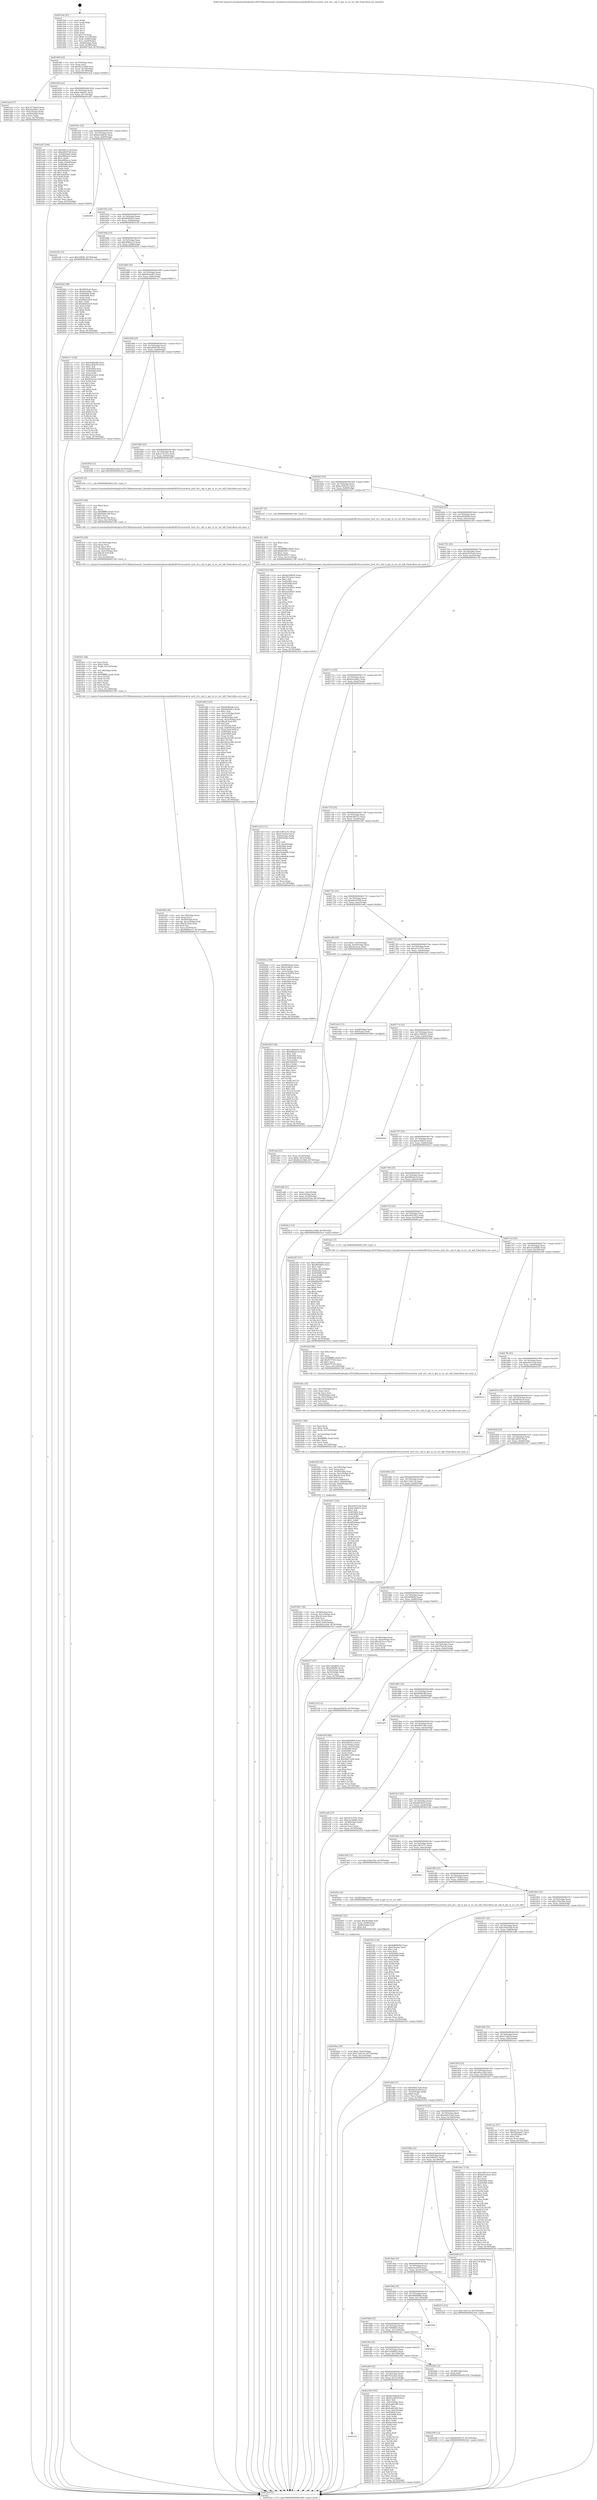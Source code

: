 digraph "0x4015e0" {
  label = "0x4015e0 (/mnt/c/Users/mathe/Desktop/tcc/POCII/binaries/extr_linuxdriversnetwirelessrealtekrtl8192cucorertw_ioctl_rtl.c_oid_rt_get_rx_icv_err_hdl_Final-ollvm.out::main(0))"
  labelloc = "t"
  node[shape=record]

  Entry [label="",width=0.3,height=0.3,shape=circle,fillcolor=black,style=filled]
  "0x40160f" [label="{
     0x40160f [23]\l
     | [instrs]\l
     &nbsp;&nbsp;0x40160f \<+3\>: mov -0x70(%rbp),%eax\l
     &nbsp;&nbsp;0x401612 \<+2\>: mov %eax,%ecx\l
     &nbsp;&nbsp;0x401614 \<+6\>: sub $0x84c214b8,%ecx\l
     &nbsp;&nbsp;0x40161a \<+3\>: mov %eax,-0x74(%rbp)\l
     &nbsp;&nbsp;0x40161d \<+3\>: mov %ecx,-0x78(%rbp)\l
     &nbsp;&nbsp;0x401620 \<+6\>: je 0000000000401ac6 \<main+0x4e6\>\l
  }"]
  "0x401ac6" [label="{
     0x401ac6 [27]\l
     | [instrs]\l
     &nbsp;&nbsp;0x401ac6 \<+5\>: mov $0x1f77de83,%eax\l
     &nbsp;&nbsp;0x401acb \<+5\>: mov $0xe4025bc2,%ecx\l
     &nbsp;&nbsp;0x401ad0 \<+3\>: mov -0x5c(%rbp),%edx\l
     &nbsp;&nbsp;0x401ad3 \<+3\>: cmp -0x50(%rbp),%edx\l
     &nbsp;&nbsp;0x401ad6 \<+3\>: cmovl %ecx,%eax\l
     &nbsp;&nbsp;0x401ad9 \<+3\>: mov %eax,-0x70(%rbp)\l
     &nbsp;&nbsp;0x401adc \<+5\>: jmp 00000000004025c0 \<main+0xfe0\>\l
  }"]
  "0x401626" [label="{
     0x401626 [22]\l
     | [instrs]\l
     &nbsp;&nbsp;0x401626 \<+5\>: jmp 000000000040162b \<main+0x4b\>\l
     &nbsp;&nbsp;0x40162b \<+3\>: mov -0x74(%rbp),%eax\l
     &nbsp;&nbsp;0x40162e \<+5\>: sub $0x8c3da631,%eax\l
     &nbsp;&nbsp;0x401633 \<+3\>: mov %eax,-0x7c(%rbp)\l
     &nbsp;&nbsp;0x401636 \<+6\>: je 0000000000401ed7 \<main+0x8f7\>\l
  }"]
  Exit [label="",width=0.3,height=0.3,shape=circle,fillcolor=black,style=filled,peripheries=2]
  "0x401ed7" [label="{
     0x401ed7 [109]\l
     | [instrs]\l
     &nbsp;&nbsp;0x401ed7 \<+5\>: mov $0xe64c51ad,%eax\l
     &nbsp;&nbsp;0x401edc \<+5\>: mov $0xa0f297a8,%ecx\l
     &nbsp;&nbsp;0x401ee1 \<+3\>: mov -0x64(%rbp),%edx\l
     &nbsp;&nbsp;0x401ee4 \<+6\>: sub $0xa980acec,%edx\l
     &nbsp;&nbsp;0x401eea \<+3\>: add $0x1,%edx\l
     &nbsp;&nbsp;0x401eed \<+6\>: add $0xa980acec,%edx\l
     &nbsp;&nbsp;0x401ef3 \<+3\>: mov %edx,-0x64(%rbp)\l
     &nbsp;&nbsp;0x401ef6 \<+7\>: mov 0x405064,%edx\l
     &nbsp;&nbsp;0x401efd \<+7\>: mov 0x405068,%esi\l
     &nbsp;&nbsp;0x401f04 \<+2\>: mov %edx,%edi\l
     &nbsp;&nbsp;0x401f06 \<+6\>: sub $0x5e0a64a7,%edi\l
     &nbsp;&nbsp;0x401f0c \<+3\>: sub $0x1,%edi\l
     &nbsp;&nbsp;0x401f0f \<+6\>: add $0x5e0a64a7,%edi\l
     &nbsp;&nbsp;0x401f15 \<+3\>: imul %edi,%edx\l
     &nbsp;&nbsp;0x401f18 \<+3\>: and $0x1,%edx\l
     &nbsp;&nbsp;0x401f1b \<+3\>: cmp $0x0,%edx\l
     &nbsp;&nbsp;0x401f1e \<+4\>: sete %r8b\l
     &nbsp;&nbsp;0x401f22 \<+3\>: cmp $0xa,%esi\l
     &nbsp;&nbsp;0x401f25 \<+4\>: setl %r9b\l
     &nbsp;&nbsp;0x401f29 \<+3\>: mov %r8b,%r10b\l
     &nbsp;&nbsp;0x401f2c \<+3\>: and %r9b,%r10b\l
     &nbsp;&nbsp;0x401f2f \<+3\>: xor %r9b,%r8b\l
     &nbsp;&nbsp;0x401f32 \<+3\>: or %r8b,%r10b\l
     &nbsp;&nbsp;0x401f35 \<+4\>: test $0x1,%r10b\l
     &nbsp;&nbsp;0x401f39 \<+3\>: cmovne %ecx,%eax\l
     &nbsp;&nbsp;0x401f3c \<+3\>: mov %eax,-0x70(%rbp)\l
     &nbsp;&nbsp;0x401f3f \<+5\>: jmp 00000000004025c0 \<main+0xfe0\>\l
  }"]
  "0x40163c" [label="{
     0x40163c [22]\l
     | [instrs]\l
     &nbsp;&nbsp;0x40163c \<+5\>: jmp 0000000000401641 \<main+0x61\>\l
     &nbsp;&nbsp;0x401641 \<+3\>: mov -0x74(%rbp),%eax\l
     &nbsp;&nbsp;0x401644 \<+5\>: sub $0x8e3a8b36,%eax\l
     &nbsp;&nbsp;0x401649 \<+3\>: mov %eax,-0x80(%rbp)\l
     &nbsp;&nbsp;0x40164c \<+6\>: je 0000000000402585 \<main+0xfa5\>\l
  }"]
  "0x402296" [label="{
     0x402296 [12]\l
     | [instrs]\l
     &nbsp;&nbsp;0x402296 \<+7\>: movl $0xb6c89155,-0x70(%rbp)\l
     &nbsp;&nbsp;0x40229d \<+5\>: jmp 00000000004025c0 \<main+0xfe0\>\l
  }"]
  "0x402585" [label="{
     0x402585\l
  }", style=dashed]
  "0x401652" [label="{
     0x401652 [25]\l
     | [instrs]\l
     &nbsp;&nbsp;0x401652 \<+5\>: jmp 0000000000401657 \<main+0x77\>\l
     &nbsp;&nbsp;0x401657 \<+3\>: mov -0x74(%rbp),%eax\l
     &nbsp;&nbsp;0x40165a \<+5\>: sub $0x964f39c5,%eax\l
     &nbsp;&nbsp;0x40165f \<+6\>: mov %eax,-0x84(%rbp)\l
     &nbsp;&nbsp;0x401665 \<+6\>: je 0000000000401e3b \<main+0x85b\>\l
  }"]
  "0x401a21" [label="{
     0x401a21\l
  }", style=dashed]
  "0x401e3b" [label="{
     0x401e3b [12]\l
     | [instrs]\l
     &nbsp;&nbsp;0x401e3b \<+7\>: movl $0x3df5f2,-0x70(%rbp)\l
     &nbsp;&nbsp;0x401e42 \<+5\>: jmp 00000000004025c0 \<main+0xfe0\>\l
  }"]
  "0x40166b" [label="{
     0x40166b [25]\l
     | [instrs]\l
     &nbsp;&nbsp;0x40166b \<+5\>: jmp 0000000000401670 \<main+0x90\>\l
     &nbsp;&nbsp;0x401670 \<+3\>: mov -0x74(%rbp),%eax\l
     &nbsp;&nbsp;0x401673 \<+5\>: sub $0x968bac53,%eax\l
     &nbsp;&nbsp;0x401678 \<+6\>: mov %eax,-0x88(%rbp)\l
     &nbsp;&nbsp;0x40167e \<+6\>: je 0000000000402002 \<main+0xa22\>\l
  }"]
  "0x4021d9" [label="{
     0x4021d9 [165]\l
     | [instrs]\l
     &nbsp;&nbsp;0x4021d9 \<+5\>: mov $0x8e3a8b36,%eax\l
     &nbsp;&nbsp;0x4021de \<+5\>: mov $0x62acb03f,%ecx\l
     &nbsp;&nbsp;0x4021e3 \<+2\>: mov $0x1,%dl\l
     &nbsp;&nbsp;0x4021e5 \<+3\>: mov -0x6c(%rbp),%esi\l
     &nbsp;&nbsp;0x4021e8 \<+6\>: sub $0xfaa863d9,%esi\l
     &nbsp;&nbsp;0x4021ee \<+3\>: add $0x1,%esi\l
     &nbsp;&nbsp;0x4021f1 \<+6\>: add $0xfaa863d9,%esi\l
     &nbsp;&nbsp;0x4021f7 \<+3\>: mov %esi,-0x6c(%rbp)\l
     &nbsp;&nbsp;0x4021fa \<+7\>: mov 0x405064,%esi\l
     &nbsp;&nbsp;0x402201 \<+7\>: mov 0x405068,%edi\l
     &nbsp;&nbsp;0x402208 \<+3\>: mov %esi,%r8d\l
     &nbsp;&nbsp;0x40220b \<+7\>: sub $0x9a14bfe,%r8d\l
     &nbsp;&nbsp;0x402212 \<+4\>: sub $0x1,%r8d\l
     &nbsp;&nbsp;0x402216 \<+7\>: add $0x9a14bfe,%r8d\l
     &nbsp;&nbsp;0x40221d \<+4\>: imul %r8d,%esi\l
     &nbsp;&nbsp;0x402221 \<+3\>: and $0x1,%esi\l
     &nbsp;&nbsp;0x402224 \<+3\>: cmp $0x0,%esi\l
     &nbsp;&nbsp;0x402227 \<+4\>: sete %r9b\l
     &nbsp;&nbsp;0x40222b \<+3\>: cmp $0xa,%edi\l
     &nbsp;&nbsp;0x40222e \<+4\>: setl %r10b\l
     &nbsp;&nbsp;0x402232 \<+3\>: mov %r9b,%r11b\l
     &nbsp;&nbsp;0x402235 \<+4\>: xor $0xff,%r11b\l
     &nbsp;&nbsp;0x402239 \<+3\>: mov %r10b,%bl\l
     &nbsp;&nbsp;0x40223c \<+3\>: xor $0xff,%bl\l
     &nbsp;&nbsp;0x40223f \<+3\>: xor $0x0,%dl\l
     &nbsp;&nbsp;0x402242 \<+3\>: mov %r11b,%r14b\l
     &nbsp;&nbsp;0x402245 \<+4\>: and $0x0,%r14b\l
     &nbsp;&nbsp;0x402249 \<+3\>: and %dl,%r9b\l
     &nbsp;&nbsp;0x40224c \<+3\>: mov %bl,%r15b\l
     &nbsp;&nbsp;0x40224f \<+4\>: and $0x0,%r15b\l
     &nbsp;&nbsp;0x402253 \<+3\>: and %dl,%r10b\l
     &nbsp;&nbsp;0x402256 \<+3\>: or %r9b,%r14b\l
     &nbsp;&nbsp;0x402259 \<+3\>: or %r10b,%r15b\l
     &nbsp;&nbsp;0x40225c \<+3\>: xor %r15b,%r14b\l
     &nbsp;&nbsp;0x40225f \<+3\>: or %bl,%r11b\l
     &nbsp;&nbsp;0x402262 \<+4\>: xor $0xff,%r11b\l
     &nbsp;&nbsp;0x402266 \<+3\>: or $0x0,%dl\l
     &nbsp;&nbsp;0x402269 \<+3\>: and %dl,%r11b\l
     &nbsp;&nbsp;0x40226c \<+3\>: or %r11b,%r14b\l
     &nbsp;&nbsp;0x40226f \<+4\>: test $0x1,%r14b\l
     &nbsp;&nbsp;0x402273 \<+3\>: cmovne %ecx,%eax\l
     &nbsp;&nbsp;0x402276 \<+3\>: mov %eax,-0x70(%rbp)\l
     &nbsp;&nbsp;0x402279 \<+5\>: jmp 00000000004025c0 \<main+0xfe0\>\l
  }"]
  "0x402002" [label="{
     0x402002 [88]\l
     | [instrs]\l
     &nbsp;&nbsp;0x402002 \<+5\>: mov $0xf0f3fca0,%eax\l
     &nbsp;&nbsp;0x402007 \<+5\>: mov $0xb5a3ddcc,%ecx\l
     &nbsp;&nbsp;0x40200c \<+7\>: mov 0x405064,%edx\l
     &nbsp;&nbsp;0x402013 \<+7\>: mov 0x405068,%esi\l
     &nbsp;&nbsp;0x40201a \<+2\>: mov %edx,%edi\l
     &nbsp;&nbsp;0x40201c \<+6\>: sub $0x9b64e429,%edi\l
     &nbsp;&nbsp;0x402022 \<+3\>: sub $0x1,%edi\l
     &nbsp;&nbsp;0x402025 \<+6\>: add $0x9b64e429,%edi\l
     &nbsp;&nbsp;0x40202b \<+3\>: imul %edi,%edx\l
     &nbsp;&nbsp;0x40202e \<+3\>: and $0x1,%edx\l
     &nbsp;&nbsp;0x402031 \<+3\>: cmp $0x0,%edx\l
     &nbsp;&nbsp;0x402034 \<+4\>: sete %r8b\l
     &nbsp;&nbsp;0x402038 \<+3\>: cmp $0xa,%esi\l
     &nbsp;&nbsp;0x40203b \<+4\>: setl %r9b\l
     &nbsp;&nbsp;0x40203f \<+3\>: mov %r8b,%r10b\l
     &nbsp;&nbsp;0x402042 \<+3\>: and %r9b,%r10b\l
     &nbsp;&nbsp;0x402045 \<+3\>: xor %r9b,%r8b\l
     &nbsp;&nbsp;0x402048 \<+3\>: or %r8b,%r10b\l
     &nbsp;&nbsp;0x40204b \<+4\>: test $0x1,%r10b\l
     &nbsp;&nbsp;0x40204f \<+3\>: cmovne %ecx,%eax\l
     &nbsp;&nbsp;0x402052 \<+3\>: mov %eax,-0x70(%rbp)\l
     &nbsp;&nbsp;0x402055 \<+5\>: jmp 00000000004025c0 \<main+0xfe0\>\l
  }"]
  "0x401684" [label="{
     0x401684 [25]\l
     | [instrs]\l
     &nbsp;&nbsp;0x401684 \<+5\>: jmp 0000000000401689 \<main+0xa9\>\l
     &nbsp;&nbsp;0x401689 \<+3\>: mov -0x74(%rbp),%eax\l
     &nbsp;&nbsp;0x40168c \<+5\>: sub $0x96cbaa67,%eax\l
     &nbsp;&nbsp;0x401691 \<+6\>: mov %eax,-0x8c(%rbp)\l
     &nbsp;&nbsp;0x401697 \<+6\>: je 0000000000401cc7 \<main+0x6e7\>\l
  }"]
  "0x401a08" [label="{
     0x401a08 [25]\l
     | [instrs]\l
     &nbsp;&nbsp;0x401a08 \<+5\>: jmp 0000000000401a0d \<main+0x42d\>\l
     &nbsp;&nbsp;0x401a0d \<+3\>: mov -0x74(%rbp),%eax\l
     &nbsp;&nbsp;0x401a10 \<+5\>: sub $0x7f21a4a3,%eax\l
     &nbsp;&nbsp;0x401a15 \<+6\>: mov %eax,-0x11c(%rbp)\l
     &nbsp;&nbsp;0x401a1b \<+6\>: je 00000000004021d9 \<main+0xbf9\>\l
  }"]
  "0x401cc7" [label="{
     0x401cc7 [144]\l
     | [instrs]\l
     &nbsp;&nbsp;0x401cc7 \<+5\>: mov $0x69d92d8,%eax\l
     &nbsp;&nbsp;0x401ccc \<+5\>: mov $0xacd5bc55,%ecx\l
     &nbsp;&nbsp;0x401cd1 \<+2\>: mov $0x1,%dl\l
     &nbsp;&nbsp;0x401cd3 \<+7\>: mov 0x405064,%esi\l
     &nbsp;&nbsp;0x401cda \<+7\>: mov 0x405068,%edi\l
     &nbsp;&nbsp;0x401ce1 \<+3\>: mov %esi,%r8d\l
     &nbsp;&nbsp;0x401ce4 \<+7\>: add $0xf63a2ae3,%r8d\l
     &nbsp;&nbsp;0x401ceb \<+4\>: sub $0x1,%r8d\l
     &nbsp;&nbsp;0x401cef \<+7\>: sub $0xf63a2ae3,%r8d\l
     &nbsp;&nbsp;0x401cf6 \<+4\>: imul %r8d,%esi\l
     &nbsp;&nbsp;0x401cfa \<+3\>: and $0x1,%esi\l
     &nbsp;&nbsp;0x401cfd \<+3\>: cmp $0x0,%esi\l
     &nbsp;&nbsp;0x401d00 \<+4\>: sete %r9b\l
     &nbsp;&nbsp;0x401d04 \<+3\>: cmp $0xa,%edi\l
     &nbsp;&nbsp;0x401d07 \<+4\>: setl %r10b\l
     &nbsp;&nbsp;0x401d0b \<+3\>: mov %r9b,%r11b\l
     &nbsp;&nbsp;0x401d0e \<+4\>: xor $0xff,%r11b\l
     &nbsp;&nbsp;0x401d12 \<+3\>: mov %r10b,%bl\l
     &nbsp;&nbsp;0x401d15 \<+3\>: xor $0xff,%bl\l
     &nbsp;&nbsp;0x401d18 \<+3\>: xor $0x1,%dl\l
     &nbsp;&nbsp;0x401d1b \<+3\>: mov %r11b,%r14b\l
     &nbsp;&nbsp;0x401d1e \<+4\>: and $0xff,%r14b\l
     &nbsp;&nbsp;0x401d22 \<+3\>: and %dl,%r9b\l
     &nbsp;&nbsp;0x401d25 \<+3\>: mov %bl,%r15b\l
     &nbsp;&nbsp;0x401d28 \<+4\>: and $0xff,%r15b\l
     &nbsp;&nbsp;0x401d2c \<+3\>: and %dl,%r10b\l
     &nbsp;&nbsp;0x401d2f \<+3\>: or %r9b,%r14b\l
     &nbsp;&nbsp;0x401d32 \<+3\>: or %r10b,%r15b\l
     &nbsp;&nbsp;0x401d35 \<+3\>: xor %r15b,%r14b\l
     &nbsp;&nbsp;0x401d38 \<+3\>: or %bl,%r11b\l
     &nbsp;&nbsp;0x401d3b \<+4\>: xor $0xff,%r11b\l
     &nbsp;&nbsp;0x401d3f \<+3\>: or $0x1,%dl\l
     &nbsp;&nbsp;0x401d42 \<+3\>: and %dl,%r11b\l
     &nbsp;&nbsp;0x401d45 \<+3\>: or %r11b,%r14b\l
     &nbsp;&nbsp;0x401d48 \<+4\>: test $0x1,%r14b\l
     &nbsp;&nbsp;0x401d4c \<+3\>: cmovne %ecx,%eax\l
     &nbsp;&nbsp;0x401d4f \<+3\>: mov %eax,-0x70(%rbp)\l
     &nbsp;&nbsp;0x401d52 \<+5\>: jmp 00000000004025c0 \<main+0xfe0\>\l
  }"]
  "0x40169d" [label="{
     0x40169d [25]\l
     | [instrs]\l
     &nbsp;&nbsp;0x40169d \<+5\>: jmp 00000000004016a2 \<main+0xc2\>\l
     &nbsp;&nbsp;0x4016a2 \<+3\>: mov -0x74(%rbp),%eax\l
     &nbsp;&nbsp;0x4016a5 \<+5\>: sub $0xa0f297a8,%eax\l
     &nbsp;&nbsp;0x4016aa \<+6\>: mov %eax,-0x90(%rbp)\l
     &nbsp;&nbsp;0x4016b0 \<+6\>: je 0000000000401f44 \<main+0x964\>\l
  }"]
  "0x40228a" [label="{
     0x40228a [12]\l
     | [instrs]\l
     &nbsp;&nbsp;0x40228a \<+4\>: mov -0x58(%rbp),%rax\l
     &nbsp;&nbsp;0x40228e \<+3\>: mov %rax,%rdi\l
     &nbsp;&nbsp;0x402291 \<+5\>: call 0000000000401030 \<free@plt\>\l
     | [calls]\l
     &nbsp;&nbsp;0x401030 \{1\} (unknown)\l
  }"]
  "0x401f44" [label="{
     0x401f44 [12]\l
     | [instrs]\l
     &nbsp;&nbsp;0x401f44 \<+7\>: movl $0x485a1a04,-0x70(%rbp)\l
     &nbsp;&nbsp;0x401f4b \<+5\>: jmp 00000000004025c0 \<main+0xfe0\>\l
  }"]
  "0x4016b6" [label="{
     0x4016b6 [25]\l
     | [instrs]\l
     &nbsp;&nbsp;0x4016b6 \<+5\>: jmp 00000000004016bb \<main+0xdb\>\l
     &nbsp;&nbsp;0x4016bb \<+3\>: mov -0x74(%rbp),%eax\l
     &nbsp;&nbsp;0x4016be \<+5\>: sub $0xa274c31e,%eax\l
     &nbsp;&nbsp;0x4016c3 \<+6\>: mov %eax,-0x94(%rbp)\l
     &nbsp;&nbsp;0x4016c9 \<+6\>: je 0000000000401f50 \<main+0x970\>\l
  }"]
  "0x4019ef" [label="{
     0x4019ef [25]\l
     | [instrs]\l
     &nbsp;&nbsp;0x4019ef \<+5\>: jmp 00000000004019f4 \<main+0x414\>\l
     &nbsp;&nbsp;0x4019f4 \<+3\>: mov -0x74(%rbp),%eax\l
     &nbsp;&nbsp;0x4019f7 \<+5\>: sub $0x7af3d6b5,%eax\l
     &nbsp;&nbsp;0x4019fc \<+6\>: mov %eax,-0x118(%rbp)\l
     &nbsp;&nbsp;0x401a02 \<+6\>: je 000000000040228a \<main+0xcaa\>\l
  }"]
  "0x401f50" [label="{
     0x401f50 [5]\l
     | [instrs]\l
     &nbsp;&nbsp;0x401f50 \<+5\>: call 0000000000401160 \<next_i\>\l
     | [calls]\l
     &nbsp;&nbsp;0x401160 \{1\} (/mnt/c/Users/mathe/Desktop/tcc/POCII/binaries/extr_linuxdriversnetwirelessrealtekrtl8192cucorertw_ioctl_rtl.c_oid_rt_get_rx_icv_err_hdl_Final-ollvm.out::next_i)\l
  }"]
  "0x4016cf" [label="{
     0x4016cf [25]\l
     | [instrs]\l
     &nbsp;&nbsp;0x4016cf \<+5\>: jmp 00000000004016d4 \<main+0xf4\>\l
     &nbsp;&nbsp;0x4016d4 \<+3\>: mov -0x74(%rbp),%eax\l
     &nbsp;&nbsp;0x4016d7 \<+5\>: sub $0xacd5bc55,%eax\l
     &nbsp;&nbsp;0x4016dc \<+6\>: mov %eax,-0x98(%rbp)\l
     &nbsp;&nbsp;0x4016e2 \<+6\>: je 0000000000401d57 \<main+0x777\>\l
  }"]
  "0x4022ae" [label="{
     0x4022ae\l
  }", style=dashed]
  "0x401d57" [label="{
     0x401d57 [5]\l
     | [instrs]\l
     &nbsp;&nbsp;0x401d57 \<+5\>: call 0000000000401160 \<next_i\>\l
     | [calls]\l
     &nbsp;&nbsp;0x401160 \{1\} (/mnt/c/Users/mathe/Desktop/tcc/POCII/binaries/extr_linuxdriversnetwirelessrealtekrtl8192cucorertw_ioctl_rtl.c_oid_rt_get_rx_icv_err_hdl_Final-ollvm.out::next_i)\l
  }"]
  "0x4016e8" [label="{
     0x4016e8 [25]\l
     | [instrs]\l
     &nbsp;&nbsp;0x4016e8 \<+5\>: jmp 00000000004016ed \<main+0x10d\>\l
     &nbsp;&nbsp;0x4016ed \<+3\>: mov -0x74(%rbp),%eax\l
     &nbsp;&nbsp;0x4016f0 \<+5\>: sub $0xaed59d3b,%eax\l
     &nbsp;&nbsp;0x4016f5 \<+6\>: mov %eax,-0x9c(%rbp)\l
     &nbsp;&nbsp;0x4016fb \<+6\>: je 0000000000402149 \<main+0xb69\>\l
  }"]
  "0x4019d6" [label="{
     0x4019d6 [25]\l
     | [instrs]\l
     &nbsp;&nbsp;0x4019d6 \<+5\>: jmp 00000000004019db \<main+0x3fb\>\l
     &nbsp;&nbsp;0x4019db \<+3\>: mov -0x74(%rbp),%eax\l
     &nbsp;&nbsp;0x4019de \<+5\>: sub $0x74f668e5,%eax\l
     &nbsp;&nbsp;0x4019e3 \<+6\>: mov %eax,-0x114(%rbp)\l
     &nbsp;&nbsp;0x4019e9 \<+6\>: je 00000000004022ae \<main+0xcce\>\l
  }"]
  "0x402149" [label="{
     0x402149 [144]\l
     | [instrs]\l
     &nbsp;&nbsp;0x402149 \<+5\>: mov $0x8e3a8b36,%eax\l
     &nbsp;&nbsp;0x40214e \<+5\>: mov $0x7f21a4a3,%ecx\l
     &nbsp;&nbsp;0x402153 \<+2\>: mov $0x1,%dl\l
     &nbsp;&nbsp;0x402155 \<+7\>: mov 0x405064,%esi\l
     &nbsp;&nbsp;0x40215c \<+7\>: mov 0x405068,%edi\l
     &nbsp;&nbsp;0x402163 \<+3\>: mov %esi,%r8d\l
     &nbsp;&nbsp;0x402166 \<+7\>: add $0x5a438507,%r8d\l
     &nbsp;&nbsp;0x40216d \<+4\>: sub $0x1,%r8d\l
     &nbsp;&nbsp;0x402171 \<+7\>: sub $0x5a438507,%r8d\l
     &nbsp;&nbsp;0x402178 \<+4\>: imul %r8d,%esi\l
     &nbsp;&nbsp;0x40217c \<+3\>: and $0x1,%esi\l
     &nbsp;&nbsp;0x40217f \<+3\>: cmp $0x0,%esi\l
     &nbsp;&nbsp;0x402182 \<+4\>: sete %r9b\l
     &nbsp;&nbsp;0x402186 \<+3\>: cmp $0xa,%edi\l
     &nbsp;&nbsp;0x402189 \<+4\>: setl %r10b\l
     &nbsp;&nbsp;0x40218d \<+3\>: mov %r9b,%r11b\l
     &nbsp;&nbsp;0x402190 \<+4\>: xor $0xff,%r11b\l
     &nbsp;&nbsp;0x402194 \<+3\>: mov %r10b,%bl\l
     &nbsp;&nbsp;0x402197 \<+3\>: xor $0xff,%bl\l
     &nbsp;&nbsp;0x40219a \<+3\>: xor $0x1,%dl\l
     &nbsp;&nbsp;0x40219d \<+3\>: mov %r11b,%r14b\l
     &nbsp;&nbsp;0x4021a0 \<+4\>: and $0xff,%r14b\l
     &nbsp;&nbsp;0x4021a4 \<+3\>: and %dl,%r9b\l
     &nbsp;&nbsp;0x4021a7 \<+3\>: mov %bl,%r15b\l
     &nbsp;&nbsp;0x4021aa \<+4\>: and $0xff,%r15b\l
     &nbsp;&nbsp;0x4021ae \<+3\>: and %dl,%r10b\l
     &nbsp;&nbsp;0x4021b1 \<+3\>: or %r9b,%r14b\l
     &nbsp;&nbsp;0x4021b4 \<+3\>: or %r10b,%r15b\l
     &nbsp;&nbsp;0x4021b7 \<+3\>: xor %r15b,%r14b\l
     &nbsp;&nbsp;0x4021ba \<+3\>: or %bl,%r11b\l
     &nbsp;&nbsp;0x4021bd \<+4\>: xor $0xff,%r11b\l
     &nbsp;&nbsp;0x4021c1 \<+3\>: or $0x1,%dl\l
     &nbsp;&nbsp;0x4021c4 \<+3\>: and %dl,%r11b\l
     &nbsp;&nbsp;0x4021c7 \<+3\>: or %r11b,%r14b\l
     &nbsp;&nbsp;0x4021ca \<+4\>: test $0x1,%r14b\l
     &nbsp;&nbsp;0x4021ce \<+3\>: cmovne %ecx,%eax\l
     &nbsp;&nbsp;0x4021d1 \<+3\>: mov %eax,-0x70(%rbp)\l
     &nbsp;&nbsp;0x4021d4 \<+5\>: jmp 00000000004025c0 \<main+0xfe0\>\l
  }"]
  "0x401701" [label="{
     0x401701 [25]\l
     | [instrs]\l
     &nbsp;&nbsp;0x401701 \<+5\>: jmp 0000000000401706 \<main+0x126\>\l
     &nbsp;&nbsp;0x401706 \<+3\>: mov -0x74(%rbp),%eax\l
     &nbsp;&nbsp;0x401709 \<+5\>: sub $0xb2555ee4,%eax\l
     &nbsp;&nbsp;0x40170e \<+6\>: mov %eax,-0xa0(%rbp)\l
     &nbsp;&nbsp;0x401714 \<+6\>: je 0000000000401c3d \<main+0x65d\>\l
  }"]
  "0x4025b9" [label="{
     0x4025b9\l
  }", style=dashed]
  "0x401c3d" [label="{
     0x401c3d [111]\l
     | [instrs]\l
     &nbsp;&nbsp;0x401c3d \<+5\>: mov $0x1087a37c,%eax\l
     &nbsp;&nbsp;0x401c42 \<+5\>: mov $0x471faf3d,%ecx\l
     &nbsp;&nbsp;0x401c47 \<+3\>: mov -0x64(%rbp),%edx\l
     &nbsp;&nbsp;0x401c4a \<+3\>: cmp -0x60(%rbp),%edx\l
     &nbsp;&nbsp;0x401c4d \<+4\>: setl %sil\l
     &nbsp;&nbsp;0x401c51 \<+4\>: and $0x1,%sil\l
     &nbsp;&nbsp;0x401c55 \<+4\>: mov %sil,-0x2d(%rbp)\l
     &nbsp;&nbsp;0x401c59 \<+7\>: mov 0x405064,%edx\l
     &nbsp;&nbsp;0x401c60 \<+7\>: mov 0x405068,%edi\l
     &nbsp;&nbsp;0x401c67 \<+3\>: mov %edx,%r8d\l
     &nbsp;&nbsp;0x401c6a \<+7\>: add $0xce0de69b,%r8d\l
     &nbsp;&nbsp;0x401c71 \<+4\>: sub $0x1,%r8d\l
     &nbsp;&nbsp;0x401c75 \<+7\>: sub $0xce0de69b,%r8d\l
     &nbsp;&nbsp;0x401c7c \<+4\>: imul %r8d,%edx\l
     &nbsp;&nbsp;0x401c80 \<+3\>: and $0x1,%edx\l
     &nbsp;&nbsp;0x401c83 \<+3\>: cmp $0x0,%edx\l
     &nbsp;&nbsp;0x401c86 \<+4\>: sete %sil\l
     &nbsp;&nbsp;0x401c8a \<+3\>: cmp $0xa,%edi\l
     &nbsp;&nbsp;0x401c8d \<+4\>: setl %r9b\l
     &nbsp;&nbsp;0x401c91 \<+3\>: mov %sil,%r10b\l
     &nbsp;&nbsp;0x401c94 \<+3\>: and %r9b,%r10b\l
     &nbsp;&nbsp;0x401c97 \<+3\>: xor %r9b,%sil\l
     &nbsp;&nbsp;0x401c9a \<+3\>: or %sil,%r10b\l
     &nbsp;&nbsp;0x401c9d \<+4\>: test $0x1,%r10b\l
     &nbsp;&nbsp;0x401ca1 \<+3\>: cmovne %ecx,%eax\l
     &nbsp;&nbsp;0x401ca4 \<+3\>: mov %eax,-0x70(%rbp)\l
     &nbsp;&nbsp;0x401ca7 \<+5\>: jmp 00000000004025c0 \<main+0xfe0\>\l
  }"]
  "0x40171a" [label="{
     0x40171a [25]\l
     | [instrs]\l
     &nbsp;&nbsp;0x40171a \<+5\>: jmp 000000000040171f \<main+0x13f\>\l
     &nbsp;&nbsp;0x40171f \<+3\>: mov -0x74(%rbp),%eax\l
     &nbsp;&nbsp;0x401722 \<+5\>: sub $0xb5a3ddcc,%eax\l
     &nbsp;&nbsp;0x401727 \<+6\>: mov %eax,-0xa4(%rbp)\l
     &nbsp;&nbsp;0x40172d \<+6\>: je 000000000040205a \<main+0xa7a\>\l
  }"]
  "0x4019bd" [label="{
     0x4019bd [25]\l
     | [instrs]\l
     &nbsp;&nbsp;0x4019bd \<+5\>: jmp 00000000004019c2 \<main+0x3e2\>\l
     &nbsp;&nbsp;0x4019c2 \<+3\>: mov -0x74(%rbp),%eax\l
     &nbsp;&nbsp;0x4019c5 \<+5\>: sub $0x6d066084,%eax\l
     &nbsp;&nbsp;0x4019ca \<+6\>: mov %eax,-0x110(%rbp)\l
     &nbsp;&nbsp;0x4019d0 \<+6\>: je 00000000004025b9 \<main+0xfd9\>\l
  }"]
  "0x40205a" [label="{
     0x40205a [104]\l
     | [instrs]\l
     &nbsp;&nbsp;0x40205a \<+5\>: mov $0xf0f3fca0,%eax\l
     &nbsp;&nbsp;0x40205f \<+5\>: mov $0xcfc9d021,%ecx\l
     &nbsp;&nbsp;0x402064 \<+2\>: xor %edx,%edx\l
     &nbsp;&nbsp;0x402066 \<+3\>: mov -0x5c(%rbp),%esi\l
     &nbsp;&nbsp;0x402069 \<+6\>: sub $0xa3c4b078,%esi\l
     &nbsp;&nbsp;0x40206f \<+3\>: add $0x1,%esi\l
     &nbsp;&nbsp;0x402072 \<+6\>: add $0xa3c4b078,%esi\l
     &nbsp;&nbsp;0x402078 \<+3\>: mov %esi,-0x5c(%rbp)\l
     &nbsp;&nbsp;0x40207b \<+7\>: mov 0x405064,%esi\l
     &nbsp;&nbsp;0x402082 \<+7\>: mov 0x405068,%edi\l
     &nbsp;&nbsp;0x402089 \<+3\>: sub $0x1,%edx\l
     &nbsp;&nbsp;0x40208c \<+3\>: mov %esi,%r8d\l
     &nbsp;&nbsp;0x40208f \<+3\>: add %edx,%r8d\l
     &nbsp;&nbsp;0x402092 \<+4\>: imul %r8d,%esi\l
     &nbsp;&nbsp;0x402096 \<+3\>: and $0x1,%esi\l
     &nbsp;&nbsp;0x402099 \<+3\>: cmp $0x0,%esi\l
     &nbsp;&nbsp;0x40209c \<+4\>: sete %r9b\l
     &nbsp;&nbsp;0x4020a0 \<+3\>: cmp $0xa,%edi\l
     &nbsp;&nbsp;0x4020a3 \<+4\>: setl %r10b\l
     &nbsp;&nbsp;0x4020a7 \<+3\>: mov %r9b,%r11b\l
     &nbsp;&nbsp;0x4020aa \<+3\>: and %r10b,%r11b\l
     &nbsp;&nbsp;0x4020ad \<+3\>: xor %r10b,%r9b\l
     &nbsp;&nbsp;0x4020b0 \<+3\>: or %r9b,%r11b\l
     &nbsp;&nbsp;0x4020b3 \<+4\>: test $0x1,%r11b\l
     &nbsp;&nbsp;0x4020b7 \<+3\>: cmovne %ecx,%eax\l
     &nbsp;&nbsp;0x4020ba \<+3\>: mov %eax,-0x70(%rbp)\l
     &nbsp;&nbsp;0x4020bd \<+5\>: jmp 00000000004025c0 \<main+0xfe0\>\l
  }"]
  "0x401733" [label="{
     0x401733 [25]\l
     | [instrs]\l
     &nbsp;&nbsp;0x401733 \<+5\>: jmp 0000000000401738 \<main+0x158\>\l
     &nbsp;&nbsp;0x401738 \<+3\>: mov -0x74(%rbp),%eax\l
     &nbsp;&nbsp;0x40173b \<+5\>: sub $0xb6c89155,%eax\l
     &nbsp;&nbsp;0x401740 \<+6\>: mov %eax,-0xa8(%rbp)\l
     &nbsp;&nbsp;0x401746 \<+6\>: je 00000000004022bf \<main+0xcdf\>\l
  }"]
  "0x40227e" [label="{
     0x40227e [12]\l
     | [instrs]\l
     &nbsp;&nbsp;0x40227e \<+7\>: movl $0x13e611b,-0x70(%rbp)\l
     &nbsp;&nbsp;0x402285 \<+5\>: jmp 00000000004025c0 \<main+0xfe0\>\l
  }"]
  "0x4022bf" [label="{
     0x4022bf [144]\l
     | [instrs]\l
     &nbsp;&nbsp;0x4022bf \<+5\>: mov $0xcc499561,%eax\l
     &nbsp;&nbsp;0x4022c4 \<+5\>: mov $0xd96e6cc9,%ecx\l
     &nbsp;&nbsp;0x4022c9 \<+2\>: mov $0x1,%dl\l
     &nbsp;&nbsp;0x4022cb \<+7\>: mov 0x405064,%esi\l
     &nbsp;&nbsp;0x4022d2 \<+7\>: mov 0x405068,%edi\l
     &nbsp;&nbsp;0x4022d9 \<+3\>: mov %esi,%r8d\l
     &nbsp;&nbsp;0x4022dc \<+7\>: add $0x58826271,%r8d\l
     &nbsp;&nbsp;0x4022e3 \<+4\>: sub $0x1,%r8d\l
     &nbsp;&nbsp;0x4022e7 \<+7\>: sub $0x58826271,%r8d\l
     &nbsp;&nbsp;0x4022ee \<+4\>: imul %r8d,%esi\l
     &nbsp;&nbsp;0x4022f2 \<+3\>: and $0x1,%esi\l
     &nbsp;&nbsp;0x4022f5 \<+3\>: cmp $0x0,%esi\l
     &nbsp;&nbsp;0x4022f8 \<+4\>: sete %r9b\l
     &nbsp;&nbsp;0x4022fc \<+3\>: cmp $0xa,%edi\l
     &nbsp;&nbsp;0x4022ff \<+4\>: setl %r10b\l
     &nbsp;&nbsp;0x402303 \<+3\>: mov %r9b,%r11b\l
     &nbsp;&nbsp;0x402306 \<+4\>: xor $0xff,%r11b\l
     &nbsp;&nbsp;0x40230a \<+3\>: mov %r10b,%bl\l
     &nbsp;&nbsp;0x40230d \<+3\>: xor $0xff,%bl\l
     &nbsp;&nbsp;0x402310 \<+3\>: xor $0x1,%dl\l
     &nbsp;&nbsp;0x402313 \<+3\>: mov %r11b,%r14b\l
     &nbsp;&nbsp;0x402316 \<+4\>: and $0xff,%r14b\l
     &nbsp;&nbsp;0x40231a \<+3\>: and %dl,%r9b\l
     &nbsp;&nbsp;0x40231d \<+3\>: mov %bl,%r15b\l
     &nbsp;&nbsp;0x402320 \<+4\>: and $0xff,%r15b\l
     &nbsp;&nbsp;0x402324 \<+3\>: and %dl,%r10b\l
     &nbsp;&nbsp;0x402327 \<+3\>: or %r9b,%r14b\l
     &nbsp;&nbsp;0x40232a \<+3\>: or %r10b,%r15b\l
     &nbsp;&nbsp;0x40232d \<+3\>: xor %r15b,%r14b\l
     &nbsp;&nbsp;0x402330 \<+3\>: or %bl,%r11b\l
     &nbsp;&nbsp;0x402333 \<+4\>: xor $0xff,%r11b\l
     &nbsp;&nbsp;0x402337 \<+3\>: or $0x1,%dl\l
     &nbsp;&nbsp;0x40233a \<+3\>: and %dl,%r11b\l
     &nbsp;&nbsp;0x40233d \<+3\>: or %r11b,%r14b\l
     &nbsp;&nbsp;0x402340 \<+4\>: test $0x1,%r14b\l
     &nbsp;&nbsp;0x402344 \<+3\>: cmovne %ecx,%eax\l
     &nbsp;&nbsp;0x402347 \<+3\>: mov %eax,-0x70(%rbp)\l
     &nbsp;&nbsp;0x40234a \<+5\>: jmp 00000000004025c0 \<main+0xfe0\>\l
  }"]
  "0x40174c" [label="{
     0x40174c [25]\l
     | [instrs]\l
     &nbsp;&nbsp;0x40174c \<+5\>: jmp 0000000000401751 \<main+0x171\>\l
     &nbsp;&nbsp;0x401751 \<+3\>: mov -0x74(%rbp),%eax\l
     &nbsp;&nbsp;0x401754 \<+5\>: sub $0xb9cd1b0f,%eax\l
     &nbsp;&nbsp;0x401759 \<+6\>: mov %eax,-0xac(%rbp)\l
     &nbsp;&nbsp;0x40175f \<+6\>: je 0000000000401a9b \<main+0x4bb\>\l
  }"]
  "0x4019a4" [label="{
     0x4019a4 [25]\l
     | [instrs]\l
     &nbsp;&nbsp;0x4019a4 \<+5\>: jmp 00000000004019a9 \<main+0x3c9\>\l
     &nbsp;&nbsp;0x4019a9 \<+3\>: mov -0x74(%rbp),%eax\l
     &nbsp;&nbsp;0x4019ac \<+5\>: sub $0x62acb03f,%eax\l
     &nbsp;&nbsp;0x4019b1 \<+6\>: mov %eax,-0x10c(%rbp)\l
     &nbsp;&nbsp;0x4019b7 \<+6\>: je 000000000040227e \<main+0xc9e\>\l
  }"]
  "0x401a9b" [label="{
     0x401a9b [20]\l
     | [instrs]\l
     &nbsp;&nbsp;0x401a9b \<+7\>: movl $0x1,-0x50(%rbp)\l
     &nbsp;&nbsp;0x401aa2 \<+4\>: movslq -0x50(%rbp),%rax\l
     &nbsp;&nbsp;0x401aa6 \<+4\>: imul $0x28,%rax,%rdi\l
     &nbsp;&nbsp;0x401aaa \<+5\>: call 0000000000401050 \<malloc@plt\>\l
     | [calls]\l
     &nbsp;&nbsp;0x401050 \{1\} (unknown)\l
  }"]
  "0x401765" [label="{
     0x401765 [25]\l
     | [instrs]\l
     &nbsp;&nbsp;0x401765 \<+5\>: jmp 000000000040176a \<main+0x18a\>\l
     &nbsp;&nbsp;0x40176a \<+3\>: mov -0x74(%rbp),%eax\l
     &nbsp;&nbsp;0x40176d \<+5\>: sub $0xcb7e3181,%eax\l
     &nbsp;&nbsp;0x401772 \<+6\>: mov %eax,-0xb0(%rbp)\l
     &nbsp;&nbsp;0x401778 \<+6\>: je 0000000000401a5e \<main+0x47e\>\l
  }"]
  "0x4024d6" [label="{
     0x4024d6 [21]\l
     | [instrs]\l
     &nbsp;&nbsp;0x4024d6 \<+3\>: mov -0x2c(%rbp),%eax\l
     &nbsp;&nbsp;0x4024d9 \<+7\>: add $0x118,%rsp\l
     &nbsp;&nbsp;0x4024e0 \<+1\>: pop %rbx\l
     &nbsp;&nbsp;0x4024e1 \<+2\>: pop %r12\l
     &nbsp;&nbsp;0x4024e3 \<+2\>: pop %r13\l
     &nbsp;&nbsp;0x4024e5 \<+2\>: pop %r14\l
     &nbsp;&nbsp;0x4024e7 \<+2\>: pop %r15\l
     &nbsp;&nbsp;0x4024e9 \<+1\>: pop %rbp\l
     &nbsp;&nbsp;0x4024ea \<+1\>: ret\l
  }"]
  "0x401a5e" [label="{
     0x401a5e [13]\l
     | [instrs]\l
     &nbsp;&nbsp;0x401a5e \<+4\>: mov -0x48(%rbp),%rax\l
     &nbsp;&nbsp;0x401a62 \<+4\>: mov 0x8(%rax),%rdi\l
     &nbsp;&nbsp;0x401a66 \<+5\>: call 0000000000401060 \<atoi@plt\>\l
     | [calls]\l
     &nbsp;&nbsp;0x401060 \{1\} (unknown)\l
  }"]
  "0x40177e" [label="{
     0x40177e [25]\l
     | [instrs]\l
     &nbsp;&nbsp;0x40177e \<+5\>: jmp 0000000000401783 \<main+0x1a3\>\l
     &nbsp;&nbsp;0x401783 \<+3\>: mov -0x74(%rbp),%eax\l
     &nbsp;&nbsp;0x401786 \<+5\>: sub $0xcc499561,%eax\l
     &nbsp;&nbsp;0x40178b \<+6\>: mov %eax,-0xb4(%rbp)\l
     &nbsp;&nbsp;0x401791 \<+6\>: je 00000000004025a6 \<main+0xfc6\>\l
  }"]
  "0x40198b" [label="{
     0x40198b [25]\l
     | [instrs]\l
     &nbsp;&nbsp;0x40198b \<+5\>: jmp 0000000000401990 \<main+0x3b0\>\l
     &nbsp;&nbsp;0x401990 \<+3\>: mov -0x74(%rbp),%eax\l
     &nbsp;&nbsp;0x401993 \<+5\>: sub $0x50f0ef12,%eax\l
     &nbsp;&nbsp;0x401998 \<+6\>: mov %eax,-0x108(%rbp)\l
     &nbsp;&nbsp;0x40199e \<+6\>: je 00000000004024d6 \<main+0xef6\>\l
  }"]
  "0x4025a6" [label="{
     0x4025a6\l
  }", style=dashed]
  "0x401797" [label="{
     0x401797 [25]\l
     | [instrs]\l
     &nbsp;&nbsp;0x401797 \<+5\>: jmp 000000000040179c \<main+0x1bc\>\l
     &nbsp;&nbsp;0x40179c \<+3\>: mov -0x74(%rbp),%eax\l
     &nbsp;&nbsp;0x40179f \<+5\>: sub $0xcfc9d021,%eax\l
     &nbsp;&nbsp;0x4017a4 \<+6\>: mov %eax,-0xb8(%rbp)\l
     &nbsp;&nbsp;0x4017aa \<+6\>: je 00000000004020c2 \<main+0xae2\>\l
  }"]
  "0x4022a2" [label="{
     0x4022a2\l
  }", style=dashed]
  "0x4020c2" [label="{
     0x4020c2 [12]\l
     | [instrs]\l
     &nbsp;&nbsp;0x4020c2 \<+7\>: movl $0x84c214b8,-0x70(%rbp)\l
     &nbsp;&nbsp;0x4020c9 \<+5\>: jmp 00000000004025c0 \<main+0xfe0\>\l
  }"]
  "0x4017b0" [label="{
     0x4017b0 [25]\l
     | [instrs]\l
     &nbsp;&nbsp;0x4017b0 \<+5\>: jmp 00000000004017b5 \<main+0x1d5\>\l
     &nbsp;&nbsp;0x4017b5 \<+3\>: mov -0x74(%rbp),%eax\l
     &nbsp;&nbsp;0x4017b8 \<+5\>: sub $0xd96e6cc9,%eax\l
     &nbsp;&nbsp;0x4017bd \<+6\>: mov %eax,-0xbc(%rbp)\l
     &nbsp;&nbsp;0x4017c3 \<+6\>: je 000000000040234f \<main+0xd6f\>\l
  }"]
  "0x40213d" [label="{
     0x40213d [12]\l
     | [instrs]\l
     &nbsp;&nbsp;0x40213d \<+7\>: movl $0xaed59d3b,-0x70(%rbp)\l
     &nbsp;&nbsp;0x402144 \<+5\>: jmp 00000000004025c0 \<main+0xfe0\>\l
  }"]
  "0x40234f" [label="{
     0x40234f [151]\l
     | [instrs]\l
     &nbsp;&nbsp;0x40234f \<+5\>: mov $0xcc499561,%eax\l
     &nbsp;&nbsp;0x402354 \<+5\>: mov $0xd605645,%ecx\l
     &nbsp;&nbsp;0x402359 \<+2\>: mov $0x1,%dl\l
     &nbsp;&nbsp;0x40235b \<+7\>: movl $0x0,-0x3c(%rbp)\l
     &nbsp;&nbsp;0x402362 \<+7\>: mov 0x405064,%esi\l
     &nbsp;&nbsp;0x402369 \<+7\>: mov 0x405068,%edi\l
     &nbsp;&nbsp;0x402370 \<+3\>: mov %esi,%r8d\l
     &nbsp;&nbsp;0x402373 \<+7\>: sub $0xb9be8f1a,%r8d\l
     &nbsp;&nbsp;0x40237a \<+4\>: sub $0x1,%r8d\l
     &nbsp;&nbsp;0x40237e \<+7\>: add $0xb9be8f1a,%r8d\l
     &nbsp;&nbsp;0x402385 \<+4\>: imul %r8d,%esi\l
     &nbsp;&nbsp;0x402389 \<+3\>: and $0x1,%esi\l
     &nbsp;&nbsp;0x40238c \<+3\>: cmp $0x0,%esi\l
     &nbsp;&nbsp;0x40238f \<+4\>: sete %r9b\l
     &nbsp;&nbsp;0x402393 \<+3\>: cmp $0xa,%edi\l
     &nbsp;&nbsp;0x402396 \<+4\>: setl %r10b\l
     &nbsp;&nbsp;0x40239a \<+3\>: mov %r9b,%r11b\l
     &nbsp;&nbsp;0x40239d \<+4\>: xor $0xff,%r11b\l
     &nbsp;&nbsp;0x4023a1 \<+3\>: mov %r10b,%bl\l
     &nbsp;&nbsp;0x4023a4 \<+3\>: xor $0xff,%bl\l
     &nbsp;&nbsp;0x4023a7 \<+3\>: xor $0x1,%dl\l
     &nbsp;&nbsp;0x4023aa \<+3\>: mov %r11b,%r14b\l
     &nbsp;&nbsp;0x4023ad \<+4\>: and $0xff,%r14b\l
     &nbsp;&nbsp;0x4023b1 \<+3\>: and %dl,%r9b\l
     &nbsp;&nbsp;0x4023b4 \<+3\>: mov %bl,%r15b\l
     &nbsp;&nbsp;0x4023b7 \<+4\>: and $0xff,%r15b\l
     &nbsp;&nbsp;0x4023bb \<+3\>: and %dl,%r10b\l
     &nbsp;&nbsp;0x4023be \<+3\>: or %r9b,%r14b\l
     &nbsp;&nbsp;0x4023c1 \<+3\>: or %r10b,%r15b\l
     &nbsp;&nbsp;0x4023c4 \<+3\>: xor %r15b,%r14b\l
     &nbsp;&nbsp;0x4023c7 \<+3\>: or %bl,%r11b\l
     &nbsp;&nbsp;0x4023ca \<+4\>: xor $0xff,%r11b\l
     &nbsp;&nbsp;0x4023ce \<+3\>: or $0x1,%dl\l
     &nbsp;&nbsp;0x4023d1 \<+3\>: and %dl,%r11b\l
     &nbsp;&nbsp;0x4023d4 \<+3\>: or %r11b,%r14b\l
     &nbsp;&nbsp;0x4023d7 \<+4\>: test $0x1,%r14b\l
     &nbsp;&nbsp;0x4023db \<+3\>: cmovne %ecx,%eax\l
     &nbsp;&nbsp;0x4023de \<+3\>: mov %eax,-0x70(%rbp)\l
     &nbsp;&nbsp;0x4023e1 \<+5\>: jmp 00000000004025c0 \<main+0xfe0\>\l
  }"]
  "0x4017c9" [label="{
     0x4017c9 [25]\l
     | [instrs]\l
     &nbsp;&nbsp;0x4017c9 \<+5\>: jmp 00000000004017ce \<main+0x1ee\>\l
     &nbsp;&nbsp;0x4017ce \<+3\>: mov -0x74(%rbp),%eax\l
     &nbsp;&nbsp;0x4017d1 \<+5\>: sub $0xe4025bc2,%eax\l
     &nbsp;&nbsp;0x4017d6 \<+6\>: mov %eax,-0xc0(%rbp)\l
     &nbsp;&nbsp;0x4017dc \<+6\>: je 0000000000401ae1 \<main+0x501\>\l
  }"]
  "0x4020ee" [label="{
     0x4020ee [25]\l
     | [instrs]\l
     &nbsp;&nbsp;0x4020ee \<+7\>: movl $0x0,-0x6c(%rbp)\l
     &nbsp;&nbsp;0x4020f5 \<+7\>: movl $0x13e611b,-0x70(%rbp)\l
     &nbsp;&nbsp;0x4020fc \<+6\>: mov %eax,-0x13c(%rbp)\l
     &nbsp;&nbsp;0x402102 \<+5\>: jmp 00000000004025c0 \<main+0xfe0\>\l
  }"]
  "0x401ae1" [label="{
     0x401ae1 [5]\l
     | [instrs]\l
     &nbsp;&nbsp;0x401ae1 \<+5\>: call 0000000000401160 \<next_i\>\l
     | [calls]\l
     &nbsp;&nbsp;0x401160 \{1\} (/mnt/c/Users/mathe/Desktop/tcc/POCII/binaries/extr_linuxdriversnetwirelessrealtekrtl8192cucorertw_ioctl_rtl.c_oid_rt_get_rx_icv_err_hdl_Final-ollvm.out::next_i)\l
  }"]
  "0x4017e2" [label="{
     0x4017e2 [25]\l
     | [instrs]\l
     &nbsp;&nbsp;0x4017e2 \<+5\>: jmp 00000000004017e7 \<main+0x207\>\l
     &nbsp;&nbsp;0x4017e7 \<+3\>: mov -0x74(%rbp),%eax\l
     &nbsp;&nbsp;0x4017ea \<+5\>: sub $0xe5a3db6b,%eax\l
     &nbsp;&nbsp;0x4017ef \<+6\>: mov %eax,-0xc4(%rbp)\l
     &nbsp;&nbsp;0x4017f5 \<+6\>: je 0000000000401a46 \<main+0x466\>\l
  }"]
  "0x4020d7" [label="{
     0x4020d7 [23]\l
     | [instrs]\l
     &nbsp;&nbsp;0x4020d7 \<+10\>: movabs $0x4030b6,%rdi\l
     &nbsp;&nbsp;0x4020e1 \<+3\>: mov %eax,-0x68(%rbp)\l
     &nbsp;&nbsp;0x4020e4 \<+3\>: mov -0x68(%rbp),%esi\l
     &nbsp;&nbsp;0x4020e7 \<+2\>: mov $0x0,%al\l
     &nbsp;&nbsp;0x4020e9 \<+5\>: call 0000000000401040 \<printf@plt\>\l
     | [calls]\l
     &nbsp;&nbsp;0x401040 \{1\} (unknown)\l
  }"]
  "0x401a46" [label="{
     0x401a46\l
  }", style=dashed]
  "0x4017fb" [label="{
     0x4017fb [25]\l
     | [instrs]\l
     &nbsp;&nbsp;0x4017fb \<+5\>: jmp 0000000000401800 \<main+0x220\>\l
     &nbsp;&nbsp;0x401800 \<+3\>: mov -0x74(%rbp),%eax\l
     &nbsp;&nbsp;0x401803 \<+5\>: sub $0xe64c51ad,%eax\l
     &nbsp;&nbsp;0x401808 \<+6\>: mov %eax,-0xc8(%rbp)\l
     &nbsp;&nbsp;0x40180e \<+6\>: je 0000000000402553 \<main+0xf73\>\l
  }"]
  "0x401fdb" [label="{
     0x401fdb [39]\l
     | [instrs]\l
     &nbsp;&nbsp;0x401fdb \<+6\>: mov -0x138(%rbp),%ecx\l
     &nbsp;&nbsp;0x401fe1 \<+3\>: imul %eax,%ecx\l
     &nbsp;&nbsp;0x401fe4 \<+4\>: mov -0x58(%rbp),%rsi\l
     &nbsp;&nbsp;0x401fe8 \<+4\>: movslq -0x5c(%rbp),%rdi\l
     &nbsp;&nbsp;0x401fec \<+4\>: imul $0x28,%rdi,%rdi\l
     &nbsp;&nbsp;0x401ff0 \<+3\>: add %rdi,%rsi\l
     &nbsp;&nbsp;0x401ff3 \<+3\>: mov %ecx,0x20(%rsi)\l
     &nbsp;&nbsp;0x401ff6 \<+7\>: movl $0x968bac53,-0x70(%rbp)\l
     &nbsp;&nbsp;0x401ffd \<+5\>: jmp 00000000004025c0 \<main+0xfe0\>\l
  }"]
  "0x402553" [label="{
     0x402553\l
  }", style=dashed]
  "0x401814" [label="{
     0x401814 [25]\l
     | [instrs]\l
     &nbsp;&nbsp;0x401814 \<+5\>: jmp 0000000000401819 \<main+0x239\>\l
     &nbsp;&nbsp;0x401819 \<+3\>: mov -0x74(%rbp),%eax\l
     &nbsp;&nbsp;0x40181c \<+5\>: sub $0xf0f3fca0,%eax\l
     &nbsp;&nbsp;0x401821 \<+6\>: mov %eax,-0xcc(%rbp)\l
     &nbsp;&nbsp;0x401827 \<+6\>: je 000000000040256c \<main+0xf8c\>\l
  }"]
  "0x401fa1" [label="{
     0x401fa1 [58]\l
     | [instrs]\l
     &nbsp;&nbsp;0x401fa1 \<+2\>: xor %ecx,%ecx\l
     &nbsp;&nbsp;0x401fa3 \<+5\>: mov $0x2,%edx\l
     &nbsp;&nbsp;0x401fa8 \<+6\>: mov %edx,-0x134(%rbp)\l
     &nbsp;&nbsp;0x401fae \<+1\>: cltd\l
     &nbsp;&nbsp;0x401faf \<+7\>: mov -0x134(%rbp),%r9d\l
     &nbsp;&nbsp;0x401fb6 \<+3\>: idiv %r9d\l
     &nbsp;&nbsp;0x401fb9 \<+6\>: imul $0xfffffffe,%edx,%edx\l
     &nbsp;&nbsp;0x401fbf \<+3\>: mov %ecx,%r10d\l
     &nbsp;&nbsp;0x401fc2 \<+3\>: sub %edx,%r10d\l
     &nbsp;&nbsp;0x401fc5 \<+2\>: mov %ecx,%edx\l
     &nbsp;&nbsp;0x401fc7 \<+3\>: sub $0x1,%edx\l
     &nbsp;&nbsp;0x401fca \<+3\>: add %edx,%r10d\l
     &nbsp;&nbsp;0x401fcd \<+3\>: sub %r10d,%ecx\l
     &nbsp;&nbsp;0x401fd0 \<+6\>: mov %ecx,-0x138(%rbp)\l
     &nbsp;&nbsp;0x401fd6 \<+5\>: call 0000000000401160 \<next_i\>\l
     | [calls]\l
     &nbsp;&nbsp;0x401160 \{1\} (/mnt/c/Users/mathe/Desktop/tcc/POCII/binaries/extr_linuxdriversnetwirelessrealtekrtl8192cucorertw_ioctl_rtl.c_oid_rt_get_rx_icv_err_hdl_Final-ollvm.out::next_i)\l
  }"]
  "0x40256c" [label="{
     0x40256c\l
  }", style=dashed]
  "0x40182d" [label="{
     0x40182d [25]\l
     | [instrs]\l
     &nbsp;&nbsp;0x40182d \<+5\>: jmp 0000000000401832 \<main+0x252\>\l
     &nbsp;&nbsp;0x401832 \<+3\>: mov -0x74(%rbp),%eax\l
     &nbsp;&nbsp;0x401835 \<+5\>: sub $0x3df5f2,%eax\l
     &nbsp;&nbsp;0x40183a \<+6\>: mov %eax,-0xd0(%rbp)\l
     &nbsp;&nbsp;0x401840 \<+6\>: je 0000000000401e47 \<main+0x867\>\l
  }"]
  "0x401f7d" [label="{
     0x401f7d [36]\l
     | [instrs]\l
     &nbsp;&nbsp;0x401f7d \<+6\>: mov -0x130(%rbp),%ecx\l
     &nbsp;&nbsp;0x401f83 \<+3\>: imul %eax,%ecx\l
     &nbsp;&nbsp;0x401f86 \<+3\>: movslq %ecx,%rsi\l
     &nbsp;&nbsp;0x401f89 \<+4\>: mov -0x58(%rbp),%rdi\l
     &nbsp;&nbsp;0x401f8d \<+4\>: movslq -0x5c(%rbp),%r8\l
     &nbsp;&nbsp;0x401f91 \<+4\>: imul $0x28,%r8,%r8\l
     &nbsp;&nbsp;0x401f95 \<+3\>: add %r8,%rdi\l
     &nbsp;&nbsp;0x401f98 \<+4\>: mov %rsi,0x18(%rdi)\l
     &nbsp;&nbsp;0x401f9c \<+5\>: call 0000000000401160 \<next_i\>\l
     | [calls]\l
     &nbsp;&nbsp;0x401160 \{1\} (/mnt/c/Users/mathe/Desktop/tcc/POCII/binaries/extr_linuxdriversnetwirelessrealtekrtl8192cucorertw_ioctl_rtl.c_oid_rt_get_rx_icv_err_hdl_Final-ollvm.out::next_i)\l
  }"]
  "0x401e47" [label="{
     0x401e47 [144]\l
     | [instrs]\l
     &nbsp;&nbsp;0x401e47 \<+5\>: mov $0xe64c51ad,%eax\l
     &nbsp;&nbsp;0x401e4c \<+5\>: mov $0x8c3da631,%ecx\l
     &nbsp;&nbsp;0x401e51 \<+2\>: mov $0x1,%dl\l
     &nbsp;&nbsp;0x401e53 \<+7\>: mov 0x405064,%esi\l
     &nbsp;&nbsp;0x401e5a \<+7\>: mov 0x405068,%edi\l
     &nbsp;&nbsp;0x401e61 \<+3\>: mov %esi,%r8d\l
     &nbsp;&nbsp;0x401e64 \<+7\>: sub $0xdf526baa,%r8d\l
     &nbsp;&nbsp;0x401e6b \<+4\>: sub $0x1,%r8d\l
     &nbsp;&nbsp;0x401e6f \<+7\>: add $0xdf526baa,%r8d\l
     &nbsp;&nbsp;0x401e76 \<+4\>: imul %r8d,%esi\l
     &nbsp;&nbsp;0x401e7a \<+3\>: and $0x1,%esi\l
     &nbsp;&nbsp;0x401e7d \<+3\>: cmp $0x0,%esi\l
     &nbsp;&nbsp;0x401e80 \<+4\>: sete %r9b\l
     &nbsp;&nbsp;0x401e84 \<+3\>: cmp $0xa,%edi\l
     &nbsp;&nbsp;0x401e87 \<+4\>: setl %r10b\l
     &nbsp;&nbsp;0x401e8b \<+3\>: mov %r9b,%r11b\l
     &nbsp;&nbsp;0x401e8e \<+4\>: xor $0xff,%r11b\l
     &nbsp;&nbsp;0x401e92 \<+3\>: mov %r10b,%bl\l
     &nbsp;&nbsp;0x401e95 \<+3\>: xor $0xff,%bl\l
     &nbsp;&nbsp;0x401e98 \<+3\>: xor $0x1,%dl\l
     &nbsp;&nbsp;0x401e9b \<+3\>: mov %r11b,%r14b\l
     &nbsp;&nbsp;0x401e9e \<+4\>: and $0xff,%r14b\l
     &nbsp;&nbsp;0x401ea2 \<+3\>: and %dl,%r9b\l
     &nbsp;&nbsp;0x401ea5 \<+3\>: mov %bl,%r15b\l
     &nbsp;&nbsp;0x401ea8 \<+4\>: and $0xff,%r15b\l
     &nbsp;&nbsp;0x401eac \<+3\>: and %dl,%r10b\l
     &nbsp;&nbsp;0x401eaf \<+3\>: or %r9b,%r14b\l
     &nbsp;&nbsp;0x401eb2 \<+3\>: or %r10b,%r15b\l
     &nbsp;&nbsp;0x401eb5 \<+3\>: xor %r15b,%r14b\l
     &nbsp;&nbsp;0x401eb8 \<+3\>: or %bl,%r11b\l
     &nbsp;&nbsp;0x401ebb \<+4\>: xor $0xff,%r11b\l
     &nbsp;&nbsp;0x401ebf \<+3\>: or $0x1,%dl\l
     &nbsp;&nbsp;0x401ec2 \<+3\>: and %dl,%r11b\l
     &nbsp;&nbsp;0x401ec5 \<+3\>: or %r11b,%r14b\l
     &nbsp;&nbsp;0x401ec8 \<+4\>: test $0x1,%r14b\l
     &nbsp;&nbsp;0x401ecc \<+3\>: cmovne %ecx,%eax\l
     &nbsp;&nbsp;0x401ecf \<+3\>: mov %eax,-0x70(%rbp)\l
     &nbsp;&nbsp;0x401ed2 \<+5\>: jmp 00000000004025c0 \<main+0xfe0\>\l
  }"]
  "0x401846" [label="{
     0x401846 [25]\l
     | [instrs]\l
     &nbsp;&nbsp;0x401846 \<+5\>: jmp 000000000040184b \<main+0x26b\>\l
     &nbsp;&nbsp;0x40184b \<+3\>: mov -0x74(%rbp),%eax\l
     &nbsp;&nbsp;0x40184e \<+5\>: sub $0x13e611b,%eax\l
     &nbsp;&nbsp;0x401853 \<+6\>: mov %eax,-0xd4(%rbp)\l
     &nbsp;&nbsp;0x401859 \<+6\>: je 0000000000402107 \<main+0xb27\>\l
  }"]
  "0x401f55" [label="{
     0x401f55 [40]\l
     | [instrs]\l
     &nbsp;&nbsp;0x401f55 \<+5\>: mov $0x2,%ecx\l
     &nbsp;&nbsp;0x401f5a \<+1\>: cltd\l
     &nbsp;&nbsp;0x401f5b \<+2\>: idiv %ecx\l
     &nbsp;&nbsp;0x401f5d \<+6\>: imul $0xfffffffe,%edx,%ecx\l
     &nbsp;&nbsp;0x401f63 \<+6\>: add $0x4fabe169,%ecx\l
     &nbsp;&nbsp;0x401f69 \<+3\>: add $0x1,%ecx\l
     &nbsp;&nbsp;0x401f6c \<+6\>: sub $0x4fabe169,%ecx\l
     &nbsp;&nbsp;0x401f72 \<+6\>: mov %ecx,-0x130(%rbp)\l
     &nbsp;&nbsp;0x401f78 \<+5\>: call 0000000000401160 \<next_i\>\l
     | [calls]\l
     &nbsp;&nbsp;0x401160 \{1\} (/mnt/c/Users/mathe/Desktop/tcc/POCII/binaries/extr_linuxdriversnetwirelessrealtekrtl8192cucorertw_ioctl_rtl.c_oid_rt_get_rx_icv_err_hdl_Final-ollvm.out::next_i)\l
  }"]
  "0x402107" [label="{
     0x402107 [27]\l
     | [instrs]\l
     &nbsp;&nbsp;0x402107 \<+5\>: mov $0x7af3d6b5,%eax\l
     &nbsp;&nbsp;0x40210c \<+5\>: mov $0x42f968e,%ecx\l
     &nbsp;&nbsp;0x402111 \<+3\>: mov -0x6c(%rbp),%edx\l
     &nbsp;&nbsp;0x402114 \<+3\>: cmp -0x50(%rbp),%edx\l
     &nbsp;&nbsp;0x402117 \<+3\>: cmovl %ecx,%eax\l
     &nbsp;&nbsp;0x40211a \<+3\>: mov %eax,-0x70(%rbp)\l
     &nbsp;&nbsp;0x40211d \<+5\>: jmp 00000000004025c0 \<main+0xfe0\>\l
  }"]
  "0x40185f" [label="{
     0x40185f [25]\l
     | [instrs]\l
     &nbsp;&nbsp;0x40185f \<+5\>: jmp 0000000000401864 \<main+0x284\>\l
     &nbsp;&nbsp;0x401864 \<+3\>: mov -0x74(%rbp),%eax\l
     &nbsp;&nbsp;0x401867 \<+5\>: sub $0x42f968e,%eax\l
     &nbsp;&nbsp;0x40186c \<+6\>: mov %eax,-0xd8(%rbp)\l
     &nbsp;&nbsp;0x401872 \<+6\>: je 0000000000402122 \<main+0xb42\>\l
  }"]
  "0x401d84" [label="{
     0x401d84 [183]\l
     | [instrs]\l
     &nbsp;&nbsp;0x401d84 \<+5\>: mov $0x69d92d8,%ecx\l
     &nbsp;&nbsp;0x401d89 \<+5\>: mov $0x964f39c5,%edx\l
     &nbsp;&nbsp;0x401d8e \<+3\>: mov $0x1,%sil\l
     &nbsp;&nbsp;0x401d91 \<+6\>: mov -0x12c(%rbp),%edi\l
     &nbsp;&nbsp;0x401d97 \<+3\>: imul %eax,%edi\l
     &nbsp;&nbsp;0x401d9a \<+4\>: mov -0x58(%rbp),%r8\l
     &nbsp;&nbsp;0x401d9e \<+4\>: movslq -0x5c(%rbp),%r9\l
     &nbsp;&nbsp;0x401da2 \<+4\>: imul $0x28,%r9,%r9\l
     &nbsp;&nbsp;0x401da6 \<+3\>: add %r9,%r8\l
     &nbsp;&nbsp;0x401da9 \<+4\>: mov 0x10(%r8),%r8\l
     &nbsp;&nbsp;0x401dad \<+4\>: movslq -0x64(%rbp),%r9\l
     &nbsp;&nbsp;0x401db1 \<+4\>: mov %edi,(%r8,%r9,4)\l
     &nbsp;&nbsp;0x401db5 \<+7\>: mov 0x405064,%eax\l
     &nbsp;&nbsp;0x401dbc \<+7\>: mov 0x405068,%edi\l
     &nbsp;&nbsp;0x401dc3 \<+3\>: mov %eax,%r10d\l
     &nbsp;&nbsp;0x401dc6 \<+7\>: add $0x5ba2e266,%r10d\l
     &nbsp;&nbsp;0x401dcd \<+4\>: sub $0x1,%r10d\l
     &nbsp;&nbsp;0x401dd1 \<+7\>: sub $0x5ba2e266,%r10d\l
     &nbsp;&nbsp;0x401dd8 \<+4\>: imul %r10d,%eax\l
     &nbsp;&nbsp;0x401ddc \<+3\>: and $0x1,%eax\l
     &nbsp;&nbsp;0x401ddf \<+3\>: cmp $0x0,%eax\l
     &nbsp;&nbsp;0x401de2 \<+4\>: sete %r11b\l
     &nbsp;&nbsp;0x401de6 \<+3\>: cmp $0xa,%edi\l
     &nbsp;&nbsp;0x401de9 \<+3\>: setl %bl\l
     &nbsp;&nbsp;0x401dec \<+3\>: mov %r11b,%r14b\l
     &nbsp;&nbsp;0x401def \<+4\>: xor $0xff,%r14b\l
     &nbsp;&nbsp;0x401df3 \<+3\>: mov %bl,%r15b\l
     &nbsp;&nbsp;0x401df6 \<+4\>: xor $0xff,%r15b\l
     &nbsp;&nbsp;0x401dfa \<+4\>: xor $0x1,%sil\l
     &nbsp;&nbsp;0x401dfe \<+3\>: mov %r14b,%r12b\l
     &nbsp;&nbsp;0x401e01 \<+4\>: and $0xff,%r12b\l
     &nbsp;&nbsp;0x401e05 \<+3\>: and %sil,%r11b\l
     &nbsp;&nbsp;0x401e08 \<+3\>: mov %r15b,%r13b\l
     &nbsp;&nbsp;0x401e0b \<+4\>: and $0xff,%r13b\l
     &nbsp;&nbsp;0x401e0f \<+3\>: and %sil,%bl\l
     &nbsp;&nbsp;0x401e12 \<+3\>: or %r11b,%r12b\l
     &nbsp;&nbsp;0x401e15 \<+3\>: or %bl,%r13b\l
     &nbsp;&nbsp;0x401e18 \<+3\>: xor %r13b,%r12b\l
     &nbsp;&nbsp;0x401e1b \<+3\>: or %r15b,%r14b\l
     &nbsp;&nbsp;0x401e1e \<+4\>: xor $0xff,%r14b\l
     &nbsp;&nbsp;0x401e22 \<+4\>: or $0x1,%sil\l
     &nbsp;&nbsp;0x401e26 \<+3\>: and %sil,%r14b\l
     &nbsp;&nbsp;0x401e29 \<+3\>: or %r14b,%r12b\l
     &nbsp;&nbsp;0x401e2c \<+4\>: test $0x1,%r12b\l
     &nbsp;&nbsp;0x401e30 \<+3\>: cmovne %edx,%ecx\l
     &nbsp;&nbsp;0x401e33 \<+3\>: mov %ecx,-0x70(%rbp)\l
     &nbsp;&nbsp;0x401e36 \<+5\>: jmp 00000000004025c0 \<main+0xfe0\>\l
  }"]
  "0x402122" [label="{
     0x402122 [27]\l
     | [instrs]\l
     &nbsp;&nbsp;0x402122 \<+4\>: mov -0x58(%rbp),%rax\l
     &nbsp;&nbsp;0x402126 \<+4\>: movslq -0x6c(%rbp),%rcx\l
     &nbsp;&nbsp;0x40212a \<+4\>: imul $0x28,%rcx,%rcx\l
     &nbsp;&nbsp;0x40212e \<+3\>: add %rcx,%rax\l
     &nbsp;&nbsp;0x402131 \<+4\>: mov 0x10(%rax),%rax\l
     &nbsp;&nbsp;0x402135 \<+3\>: mov %rax,%rdi\l
     &nbsp;&nbsp;0x402138 \<+5\>: call 0000000000401030 \<free@plt\>\l
     | [calls]\l
     &nbsp;&nbsp;0x401030 \{1\} (unknown)\l
  }"]
  "0x401878" [label="{
     0x401878 [25]\l
     | [instrs]\l
     &nbsp;&nbsp;0x401878 \<+5\>: jmp 000000000040187d \<main+0x29d\>\l
     &nbsp;&nbsp;0x40187d \<+3\>: mov -0x74(%rbp),%eax\l
     &nbsp;&nbsp;0x401880 \<+5\>: sub $0x67ba5ae,%eax\l
     &nbsp;&nbsp;0x401885 \<+6\>: mov %eax,-0xdc(%rbp)\l
     &nbsp;&nbsp;0x40188b \<+6\>: je 0000000000402478 \<main+0xe98\>\l
  }"]
  "0x401d5c" [label="{
     0x401d5c [40]\l
     | [instrs]\l
     &nbsp;&nbsp;0x401d5c \<+5\>: mov $0x2,%ecx\l
     &nbsp;&nbsp;0x401d61 \<+1\>: cltd\l
     &nbsp;&nbsp;0x401d62 \<+2\>: idiv %ecx\l
     &nbsp;&nbsp;0x401d64 \<+6\>: imul $0xfffffffe,%edx,%ecx\l
     &nbsp;&nbsp;0x401d6a \<+6\>: add $0xf6c69517,%ecx\l
     &nbsp;&nbsp;0x401d70 \<+3\>: add $0x1,%ecx\l
     &nbsp;&nbsp;0x401d73 \<+6\>: sub $0xf6c69517,%ecx\l
     &nbsp;&nbsp;0x401d79 \<+6\>: mov %ecx,-0x12c(%rbp)\l
     &nbsp;&nbsp;0x401d7f \<+5\>: call 0000000000401160 \<next_i\>\l
     | [calls]\l
     &nbsp;&nbsp;0x401160 \{1\} (/mnt/c/Users/mathe/Desktop/tcc/POCII/binaries/extr_linuxdriversnetwirelessrealtekrtl8192cucorertw_ioctl_rtl.c_oid_rt_get_rx_icv_err_hdl_Final-ollvm.out::next_i)\l
  }"]
  "0x402478" [label="{
     0x402478 [94]\l
     | [instrs]\l
     &nbsp;&nbsp;0x402478 \<+5\>: mov $0x6d066084,%eax\l
     &nbsp;&nbsp;0x40247d \<+5\>: mov $0x50f0ef12,%ecx\l
     &nbsp;&nbsp;0x402482 \<+3\>: mov -0x3c(%rbp),%edx\l
     &nbsp;&nbsp;0x402485 \<+3\>: mov %edx,-0x2c(%rbp)\l
     &nbsp;&nbsp;0x402488 \<+7\>: mov 0x405064,%edx\l
     &nbsp;&nbsp;0x40248f \<+7\>: mov 0x405068,%esi\l
     &nbsp;&nbsp;0x402496 \<+2\>: mov %edx,%edi\l
     &nbsp;&nbsp;0x402498 \<+6\>: add $0x490c7a99,%edi\l
     &nbsp;&nbsp;0x40249e \<+3\>: sub $0x1,%edi\l
     &nbsp;&nbsp;0x4024a1 \<+6\>: sub $0x490c7a99,%edi\l
     &nbsp;&nbsp;0x4024a7 \<+3\>: imul %edi,%edx\l
     &nbsp;&nbsp;0x4024aa \<+3\>: and $0x1,%edx\l
     &nbsp;&nbsp;0x4024ad \<+3\>: cmp $0x0,%edx\l
     &nbsp;&nbsp;0x4024b0 \<+4\>: sete %r8b\l
     &nbsp;&nbsp;0x4024b4 \<+3\>: cmp $0xa,%esi\l
     &nbsp;&nbsp;0x4024b7 \<+4\>: setl %r9b\l
     &nbsp;&nbsp;0x4024bb \<+3\>: mov %r8b,%r10b\l
     &nbsp;&nbsp;0x4024be \<+3\>: and %r9b,%r10b\l
     &nbsp;&nbsp;0x4024c1 \<+3\>: xor %r9b,%r8b\l
     &nbsp;&nbsp;0x4024c4 \<+3\>: or %r8b,%r10b\l
     &nbsp;&nbsp;0x4024c7 \<+4\>: test $0x1,%r10b\l
     &nbsp;&nbsp;0x4024cb \<+3\>: cmovne %ecx,%eax\l
     &nbsp;&nbsp;0x4024ce \<+3\>: mov %eax,-0x70(%rbp)\l
     &nbsp;&nbsp;0x4024d1 \<+5\>: jmp 00000000004025c0 \<main+0xfe0\>\l
  }"]
  "0x401891" [label="{
     0x401891 [25]\l
     | [instrs]\l
     &nbsp;&nbsp;0x401891 \<+5\>: jmp 0000000000401896 \<main+0x2b6\>\l
     &nbsp;&nbsp;0x401896 \<+3\>: mov -0x74(%rbp),%eax\l
     &nbsp;&nbsp;0x401899 \<+5\>: sub $0x69d92d8,%eax\l
     &nbsp;&nbsp;0x40189e \<+6\>: mov %eax,-0xe0(%rbp)\l
     &nbsp;&nbsp;0x4018a4 \<+6\>: je 00000000004024f7 \<main+0xf17\>\l
  }"]
  "0x401972" [label="{
     0x401972 [25]\l
     | [instrs]\l
     &nbsp;&nbsp;0x401972 \<+5\>: jmp 0000000000401977 \<main+0x397\>\l
     &nbsp;&nbsp;0x401977 \<+3\>: mov -0x74(%rbp),%eax\l
     &nbsp;&nbsp;0x40197a \<+5\>: sub $0x49d27e29,%eax\l
     &nbsp;&nbsp;0x40197f \<+6\>: mov %eax,-0x104(%rbp)\l
     &nbsp;&nbsp;0x401985 \<+6\>: je 00000000004022a2 \<main+0xcc2\>\l
  }"]
  "0x4024f7" [label="{
     0x4024f7\l
  }", style=dashed]
  "0x4018aa" [label="{
     0x4018aa [25]\l
     | [instrs]\l
     &nbsp;&nbsp;0x4018aa \<+5\>: jmp 00000000004018af \<main+0x2cf\>\l
     &nbsp;&nbsp;0x4018af \<+3\>: mov -0x74(%rbp),%eax\l
     &nbsp;&nbsp;0x4018b2 \<+5\>: sub $0x90072b6,%eax\l
     &nbsp;&nbsp;0x4018b7 \<+6\>: mov %eax,-0xe4(%rbp)\l
     &nbsp;&nbsp;0x4018bd \<+6\>: je 0000000000401a2b \<main+0x44b\>\l
  }"]
  "0x401bb7" [label="{
     0x401bb7 [134]\l
     | [instrs]\l
     &nbsp;&nbsp;0x401bb7 \<+5\>: mov $0x1087a37c,%eax\l
     &nbsp;&nbsp;0x401bbc \<+5\>: mov $0xb2555ee4,%ecx\l
     &nbsp;&nbsp;0x401bc1 \<+2\>: mov $0x1,%dl\l
     &nbsp;&nbsp;0x401bc3 \<+2\>: xor %esi,%esi\l
     &nbsp;&nbsp;0x401bc5 \<+7\>: mov 0x405064,%edi\l
     &nbsp;&nbsp;0x401bcc \<+8\>: mov 0x405068,%r8d\l
     &nbsp;&nbsp;0x401bd4 \<+3\>: sub $0x1,%esi\l
     &nbsp;&nbsp;0x401bd7 \<+3\>: mov %edi,%r9d\l
     &nbsp;&nbsp;0x401bda \<+3\>: add %esi,%r9d\l
     &nbsp;&nbsp;0x401bdd \<+4\>: imul %r9d,%edi\l
     &nbsp;&nbsp;0x401be1 \<+3\>: and $0x1,%edi\l
     &nbsp;&nbsp;0x401be4 \<+3\>: cmp $0x0,%edi\l
     &nbsp;&nbsp;0x401be7 \<+4\>: sete %r10b\l
     &nbsp;&nbsp;0x401beb \<+4\>: cmp $0xa,%r8d\l
     &nbsp;&nbsp;0x401bef \<+4\>: setl %r11b\l
     &nbsp;&nbsp;0x401bf3 \<+3\>: mov %r10b,%bl\l
     &nbsp;&nbsp;0x401bf6 \<+3\>: xor $0xff,%bl\l
     &nbsp;&nbsp;0x401bf9 \<+3\>: mov %r11b,%r14b\l
     &nbsp;&nbsp;0x401bfc \<+4\>: xor $0xff,%r14b\l
     &nbsp;&nbsp;0x401c00 \<+3\>: xor $0x0,%dl\l
     &nbsp;&nbsp;0x401c03 \<+3\>: mov %bl,%r15b\l
     &nbsp;&nbsp;0x401c06 \<+4\>: and $0x0,%r15b\l
     &nbsp;&nbsp;0x401c0a \<+3\>: and %dl,%r10b\l
     &nbsp;&nbsp;0x401c0d \<+3\>: mov %r14b,%r12b\l
     &nbsp;&nbsp;0x401c10 \<+4\>: and $0x0,%r12b\l
     &nbsp;&nbsp;0x401c14 \<+3\>: and %dl,%r11b\l
     &nbsp;&nbsp;0x401c17 \<+3\>: or %r10b,%r15b\l
     &nbsp;&nbsp;0x401c1a \<+3\>: or %r11b,%r12b\l
     &nbsp;&nbsp;0x401c1d \<+3\>: xor %r12b,%r15b\l
     &nbsp;&nbsp;0x401c20 \<+3\>: or %r14b,%bl\l
     &nbsp;&nbsp;0x401c23 \<+3\>: xor $0xff,%bl\l
     &nbsp;&nbsp;0x401c26 \<+3\>: or $0x0,%dl\l
     &nbsp;&nbsp;0x401c29 \<+2\>: and %dl,%bl\l
     &nbsp;&nbsp;0x401c2b \<+3\>: or %bl,%r15b\l
     &nbsp;&nbsp;0x401c2e \<+4\>: test $0x1,%r15b\l
     &nbsp;&nbsp;0x401c32 \<+3\>: cmovne %ecx,%eax\l
     &nbsp;&nbsp;0x401c35 \<+3\>: mov %eax,-0x70(%rbp)\l
     &nbsp;&nbsp;0x401c38 \<+5\>: jmp 00000000004025c0 \<main+0xfe0\>\l
  }"]
  "0x401a2b" [label="{
     0x401a2b [27]\l
     | [instrs]\l
     &nbsp;&nbsp;0x401a2b \<+5\>: mov $0xcb7e3181,%eax\l
     &nbsp;&nbsp;0x401a30 \<+5\>: mov $0xe5a3db6b,%ecx\l
     &nbsp;&nbsp;0x401a35 \<+3\>: mov -0x38(%rbp),%edx\l
     &nbsp;&nbsp;0x401a38 \<+3\>: cmp $0x2,%edx\l
     &nbsp;&nbsp;0x401a3b \<+3\>: cmovne %ecx,%eax\l
     &nbsp;&nbsp;0x401a3e \<+3\>: mov %eax,-0x70(%rbp)\l
     &nbsp;&nbsp;0x401a41 \<+5\>: jmp 00000000004025c0 \<main+0xfe0\>\l
  }"]
  "0x4018c3" [label="{
     0x4018c3 [25]\l
     | [instrs]\l
     &nbsp;&nbsp;0x4018c3 \<+5\>: jmp 00000000004018c8 \<main+0x2e8\>\l
     &nbsp;&nbsp;0x4018c8 \<+3\>: mov -0x74(%rbp),%eax\l
     &nbsp;&nbsp;0x4018cb \<+5\>: sub $0xd605645,%eax\l
     &nbsp;&nbsp;0x4018d0 \<+6\>: mov %eax,-0xe8(%rbp)\l
     &nbsp;&nbsp;0x4018d6 \<+6\>: je 00000000004023e6 \<main+0xe06\>\l
  }"]
  "0x4025c0" [label="{
     0x4025c0 [5]\l
     | [instrs]\l
     &nbsp;&nbsp;0x4025c0 \<+5\>: jmp 000000000040160f \<main+0x2f\>\l
  }"]
  "0x4015e0" [label="{
     0x4015e0 [47]\l
     | [instrs]\l
     &nbsp;&nbsp;0x4015e0 \<+1\>: push %rbp\l
     &nbsp;&nbsp;0x4015e1 \<+3\>: mov %rsp,%rbp\l
     &nbsp;&nbsp;0x4015e4 \<+2\>: push %r15\l
     &nbsp;&nbsp;0x4015e6 \<+2\>: push %r14\l
     &nbsp;&nbsp;0x4015e8 \<+2\>: push %r13\l
     &nbsp;&nbsp;0x4015ea \<+2\>: push %r12\l
     &nbsp;&nbsp;0x4015ec \<+1\>: push %rbx\l
     &nbsp;&nbsp;0x4015ed \<+7\>: sub $0x118,%rsp\l
     &nbsp;&nbsp;0x4015f4 \<+7\>: movl $0x0,-0x3c(%rbp)\l
     &nbsp;&nbsp;0x4015fb \<+3\>: mov %edi,-0x40(%rbp)\l
     &nbsp;&nbsp;0x4015fe \<+4\>: mov %rsi,-0x48(%rbp)\l
     &nbsp;&nbsp;0x401602 \<+3\>: mov -0x40(%rbp),%edi\l
     &nbsp;&nbsp;0x401605 \<+3\>: mov %edi,-0x38(%rbp)\l
     &nbsp;&nbsp;0x401608 \<+7\>: movl $0x90072b6,-0x70(%rbp)\l
  }"]
  "0x401a6b" [label="{
     0x401a6b [21]\l
     | [instrs]\l
     &nbsp;&nbsp;0x401a6b \<+3\>: mov %eax,-0x4c(%rbp)\l
     &nbsp;&nbsp;0x401a6e \<+3\>: mov -0x4c(%rbp),%eax\l
     &nbsp;&nbsp;0x401a71 \<+3\>: mov %eax,-0x34(%rbp)\l
     &nbsp;&nbsp;0x401a74 \<+7\>: movl $0x259a55dd,-0x70(%rbp)\l
     &nbsp;&nbsp;0x401a7b \<+5\>: jmp 00000000004025c0 \<main+0xfe0\>\l
  }"]
  "0x401959" [label="{
     0x401959 [25]\l
     | [instrs]\l
     &nbsp;&nbsp;0x401959 \<+5\>: jmp 000000000040195e \<main+0x37e\>\l
     &nbsp;&nbsp;0x40195e \<+3\>: mov -0x74(%rbp),%eax\l
     &nbsp;&nbsp;0x401961 \<+5\>: sub $0x485a1a04,%eax\l
     &nbsp;&nbsp;0x401966 \<+6\>: mov %eax,-0x100(%rbp)\l
     &nbsp;&nbsp;0x40196c \<+6\>: je 0000000000401bb7 \<main+0x5d7\>\l
  }"]
  "0x4023e6" [label="{
     0x4023e6 [12]\l
     | [instrs]\l
     &nbsp;&nbsp;0x4023e6 \<+7\>: movl $0x229ac30e,-0x70(%rbp)\l
     &nbsp;&nbsp;0x4023ed \<+5\>: jmp 00000000004025c0 \<main+0xfe0\>\l
  }"]
  "0x4018dc" [label="{
     0x4018dc [25]\l
     | [instrs]\l
     &nbsp;&nbsp;0x4018dc \<+5\>: jmp 00000000004018e1 \<main+0x301\>\l
     &nbsp;&nbsp;0x4018e1 \<+3\>: mov -0x74(%rbp),%eax\l
     &nbsp;&nbsp;0x4018e4 \<+5\>: sub $0x1087a37c,%eax\l
     &nbsp;&nbsp;0x4018e9 \<+6\>: mov %eax,-0xec(%rbp)\l
     &nbsp;&nbsp;0x4018ef \<+6\>: je 00000000004024eb \<main+0xf0b\>\l
  }"]
  "0x401cac" [label="{
     0x401cac [27]\l
     | [instrs]\l
     &nbsp;&nbsp;0x401cac \<+5\>: mov $0xa274c31e,%eax\l
     &nbsp;&nbsp;0x401cb1 \<+5\>: mov $0x96cbaa67,%ecx\l
     &nbsp;&nbsp;0x401cb6 \<+3\>: mov -0x2d(%rbp),%dl\l
     &nbsp;&nbsp;0x401cb9 \<+3\>: test $0x1,%dl\l
     &nbsp;&nbsp;0x401cbc \<+3\>: cmovne %ecx,%eax\l
     &nbsp;&nbsp;0x401cbf \<+3\>: mov %eax,-0x70(%rbp)\l
     &nbsp;&nbsp;0x401cc2 \<+5\>: jmp 00000000004025c0 \<main+0xfe0\>\l
  }"]
  "0x4024eb" [label="{
     0x4024eb\l
  }", style=dashed]
  "0x4018f5" [label="{
     0x4018f5 [25]\l
     | [instrs]\l
     &nbsp;&nbsp;0x4018f5 \<+5\>: jmp 00000000004018fa \<main+0x31a\>\l
     &nbsp;&nbsp;0x4018fa \<+3\>: mov -0x74(%rbp),%eax\l
     &nbsp;&nbsp;0x4018fd \<+5\>: sub $0x1f77de83,%eax\l
     &nbsp;&nbsp;0x401902 \<+6\>: mov %eax,-0xf0(%rbp)\l
     &nbsp;&nbsp;0x401908 \<+6\>: je 00000000004020ce \<main+0xaee\>\l
  }"]
  "0x401b91" [label="{
     0x401b91 [38]\l
     | [instrs]\l
     &nbsp;&nbsp;0x401b91 \<+4\>: mov -0x58(%rbp),%rsi\l
     &nbsp;&nbsp;0x401b95 \<+4\>: movslq -0x5c(%rbp),%rdi\l
     &nbsp;&nbsp;0x401b99 \<+4\>: imul $0x28,%rdi,%rdi\l
     &nbsp;&nbsp;0x401b9d \<+3\>: add %rdi,%rsi\l
     &nbsp;&nbsp;0x401ba0 \<+4\>: mov %rax,0x10(%rsi)\l
     &nbsp;&nbsp;0x401ba4 \<+7\>: movl $0x0,-0x64(%rbp)\l
     &nbsp;&nbsp;0x401bab \<+7\>: movl $0x485a1a04,-0x70(%rbp)\l
     &nbsp;&nbsp;0x401bb2 \<+5\>: jmp 00000000004025c0 \<main+0xfe0\>\l
  }"]
  "0x4020ce" [label="{
     0x4020ce [9]\l
     | [instrs]\l
     &nbsp;&nbsp;0x4020ce \<+4\>: mov -0x58(%rbp),%rdi\l
     &nbsp;&nbsp;0x4020d2 \<+5\>: call 0000000000401440 \<oid_rt_get_rx_icv_err_hdl\>\l
     | [calls]\l
     &nbsp;&nbsp;0x401440 \{1\} (/mnt/c/Users/mathe/Desktop/tcc/POCII/binaries/extr_linuxdriversnetwirelessrealtekrtl8192cucorertw_ioctl_rtl.c_oid_rt_get_rx_icv_err_hdl_Final-ollvm.out::oid_rt_get_rx_icv_err_hdl)\l
  }"]
  "0x40190e" [label="{
     0x40190e [25]\l
     | [instrs]\l
     &nbsp;&nbsp;0x40190e \<+5\>: jmp 0000000000401913 \<main+0x333\>\l
     &nbsp;&nbsp;0x401913 \<+3\>: mov -0x74(%rbp),%eax\l
     &nbsp;&nbsp;0x401916 \<+5\>: sub $0x229ac30e,%eax\l
     &nbsp;&nbsp;0x40191b \<+6\>: mov %eax,-0xf4(%rbp)\l
     &nbsp;&nbsp;0x401921 \<+6\>: je 00000000004023f2 \<main+0xe12\>\l
  }"]
  "0x401b5f" [label="{
     0x401b5f [50]\l
     | [instrs]\l
     &nbsp;&nbsp;0x401b5f \<+6\>: mov -0x128(%rbp),%ecx\l
     &nbsp;&nbsp;0x401b65 \<+3\>: imul %eax,%ecx\l
     &nbsp;&nbsp;0x401b68 \<+4\>: mov -0x58(%rbp),%rsi\l
     &nbsp;&nbsp;0x401b6c \<+4\>: movslq -0x5c(%rbp),%rdi\l
     &nbsp;&nbsp;0x401b70 \<+4\>: imul $0x28,%rdi,%rdi\l
     &nbsp;&nbsp;0x401b74 \<+3\>: add %rdi,%rsi\l
     &nbsp;&nbsp;0x401b77 \<+3\>: mov %ecx,0x8(%rsi)\l
     &nbsp;&nbsp;0x401b7a \<+7\>: movl $0x1,-0x60(%rbp)\l
     &nbsp;&nbsp;0x401b81 \<+4\>: movslq -0x60(%rbp),%rsi\l
     &nbsp;&nbsp;0x401b85 \<+4\>: shl $0x2,%rsi\l
     &nbsp;&nbsp;0x401b89 \<+3\>: mov %rsi,%rdi\l
     &nbsp;&nbsp;0x401b8c \<+5\>: call 0000000000401050 \<malloc@plt\>\l
     | [calls]\l
     &nbsp;&nbsp;0x401050 \{1\} (unknown)\l
  }"]
  "0x4023f2" [label="{
     0x4023f2 [134]\l
     | [instrs]\l
     &nbsp;&nbsp;0x4023f2 \<+5\>: mov $0x6d066084,%eax\l
     &nbsp;&nbsp;0x4023f7 \<+5\>: mov $0x67ba5ae,%ecx\l
     &nbsp;&nbsp;0x4023fc \<+2\>: mov $0x1,%dl\l
     &nbsp;&nbsp;0x4023fe \<+2\>: xor %esi,%esi\l
     &nbsp;&nbsp;0x402400 \<+7\>: mov 0x405064,%edi\l
     &nbsp;&nbsp;0x402407 \<+8\>: mov 0x405068,%r8d\l
     &nbsp;&nbsp;0x40240f \<+3\>: sub $0x1,%esi\l
     &nbsp;&nbsp;0x402412 \<+3\>: mov %edi,%r9d\l
     &nbsp;&nbsp;0x402415 \<+3\>: add %esi,%r9d\l
     &nbsp;&nbsp;0x402418 \<+4\>: imul %r9d,%edi\l
     &nbsp;&nbsp;0x40241c \<+3\>: and $0x1,%edi\l
     &nbsp;&nbsp;0x40241f \<+3\>: cmp $0x0,%edi\l
     &nbsp;&nbsp;0x402422 \<+4\>: sete %r10b\l
     &nbsp;&nbsp;0x402426 \<+4\>: cmp $0xa,%r8d\l
     &nbsp;&nbsp;0x40242a \<+4\>: setl %r11b\l
     &nbsp;&nbsp;0x40242e \<+3\>: mov %r10b,%bl\l
     &nbsp;&nbsp;0x402431 \<+3\>: xor $0xff,%bl\l
     &nbsp;&nbsp;0x402434 \<+3\>: mov %r11b,%r14b\l
     &nbsp;&nbsp;0x402437 \<+4\>: xor $0xff,%r14b\l
     &nbsp;&nbsp;0x40243b \<+3\>: xor $0x0,%dl\l
     &nbsp;&nbsp;0x40243e \<+3\>: mov %bl,%r15b\l
     &nbsp;&nbsp;0x402441 \<+4\>: and $0x0,%r15b\l
     &nbsp;&nbsp;0x402445 \<+3\>: and %dl,%r10b\l
     &nbsp;&nbsp;0x402448 \<+3\>: mov %r14b,%r12b\l
     &nbsp;&nbsp;0x40244b \<+4\>: and $0x0,%r12b\l
     &nbsp;&nbsp;0x40244f \<+3\>: and %dl,%r11b\l
     &nbsp;&nbsp;0x402452 \<+3\>: or %r10b,%r15b\l
     &nbsp;&nbsp;0x402455 \<+3\>: or %r11b,%r12b\l
     &nbsp;&nbsp;0x402458 \<+3\>: xor %r12b,%r15b\l
     &nbsp;&nbsp;0x40245b \<+3\>: or %r14b,%bl\l
     &nbsp;&nbsp;0x40245e \<+3\>: xor $0xff,%bl\l
     &nbsp;&nbsp;0x402461 \<+3\>: or $0x0,%dl\l
     &nbsp;&nbsp;0x402464 \<+2\>: and %dl,%bl\l
     &nbsp;&nbsp;0x402466 \<+3\>: or %bl,%r15b\l
     &nbsp;&nbsp;0x402469 \<+4\>: test $0x1,%r15b\l
     &nbsp;&nbsp;0x40246d \<+3\>: cmovne %ecx,%eax\l
     &nbsp;&nbsp;0x402470 \<+3\>: mov %eax,-0x70(%rbp)\l
     &nbsp;&nbsp;0x402473 \<+5\>: jmp 00000000004025c0 \<main+0xfe0\>\l
  }"]
  "0x401927" [label="{
     0x401927 [25]\l
     | [instrs]\l
     &nbsp;&nbsp;0x401927 \<+5\>: jmp 000000000040192c \<main+0x34c\>\l
     &nbsp;&nbsp;0x40192c \<+3\>: mov -0x74(%rbp),%eax\l
     &nbsp;&nbsp;0x40192f \<+5\>: sub $0x259a55dd,%eax\l
     &nbsp;&nbsp;0x401934 \<+6\>: mov %eax,-0xf8(%rbp)\l
     &nbsp;&nbsp;0x40193a \<+6\>: je 0000000000401a80 \<main+0x4a0\>\l
  }"]
  "0x401b31" [label="{
     0x401b31 [46]\l
     | [instrs]\l
     &nbsp;&nbsp;0x401b31 \<+2\>: xor %ecx,%ecx\l
     &nbsp;&nbsp;0x401b33 \<+5\>: mov $0x2,%edx\l
     &nbsp;&nbsp;0x401b38 \<+6\>: mov %edx,-0x124(%rbp)\l
     &nbsp;&nbsp;0x401b3e \<+1\>: cltd\l
     &nbsp;&nbsp;0x401b3f \<+7\>: mov -0x124(%rbp),%r9d\l
     &nbsp;&nbsp;0x401b46 \<+3\>: idiv %r9d\l
     &nbsp;&nbsp;0x401b49 \<+6\>: imul $0xfffffffe,%edx,%edx\l
     &nbsp;&nbsp;0x401b4f \<+3\>: sub $0x1,%ecx\l
     &nbsp;&nbsp;0x401b52 \<+2\>: sub %ecx,%edx\l
     &nbsp;&nbsp;0x401b54 \<+6\>: mov %edx,-0x128(%rbp)\l
     &nbsp;&nbsp;0x401b5a \<+5\>: call 0000000000401160 \<next_i\>\l
     | [calls]\l
     &nbsp;&nbsp;0x401160 \{1\} (/mnt/c/Users/mathe/Desktop/tcc/POCII/binaries/extr_linuxdriversnetwirelessrealtekrtl8192cucorertw_ioctl_rtl.c_oid_rt_get_rx_icv_err_hdl_Final-ollvm.out::next_i)\l
  }"]
  "0x401a80" [label="{
     0x401a80 [27]\l
     | [instrs]\l
     &nbsp;&nbsp;0x401a80 \<+5\>: mov $0x49d27e29,%eax\l
     &nbsp;&nbsp;0x401a85 \<+5\>: mov $0xb9cd1b0f,%ecx\l
     &nbsp;&nbsp;0x401a8a \<+3\>: mov -0x34(%rbp),%edx\l
     &nbsp;&nbsp;0x401a8d \<+3\>: cmp $0x0,%edx\l
     &nbsp;&nbsp;0x401a90 \<+3\>: cmove %ecx,%eax\l
     &nbsp;&nbsp;0x401a93 \<+3\>: mov %eax,-0x70(%rbp)\l
     &nbsp;&nbsp;0x401a96 \<+5\>: jmp 00000000004025c0 \<main+0xfe0\>\l
  }"]
  "0x401940" [label="{
     0x401940 [25]\l
     | [instrs]\l
     &nbsp;&nbsp;0x401940 \<+5\>: jmp 0000000000401945 \<main+0x365\>\l
     &nbsp;&nbsp;0x401945 \<+3\>: mov -0x74(%rbp),%eax\l
     &nbsp;&nbsp;0x401948 \<+5\>: sub $0x471faf3d,%eax\l
     &nbsp;&nbsp;0x40194d \<+6\>: mov %eax,-0xfc(%rbp)\l
     &nbsp;&nbsp;0x401953 \<+6\>: je 0000000000401cac \<main+0x6cc\>\l
  }"]
  "0x401aaf" [label="{
     0x401aaf [23]\l
     | [instrs]\l
     &nbsp;&nbsp;0x401aaf \<+4\>: mov %rax,-0x58(%rbp)\l
     &nbsp;&nbsp;0x401ab3 \<+7\>: movl $0x0,-0x5c(%rbp)\l
     &nbsp;&nbsp;0x401aba \<+7\>: movl $0x84c214b8,-0x70(%rbp)\l
     &nbsp;&nbsp;0x401ac1 \<+5\>: jmp 00000000004025c0 \<main+0xfe0\>\l
  }"]
  "0x401ae6" [label="{
     0x401ae6 [40]\l
     | [instrs]\l
     &nbsp;&nbsp;0x401ae6 \<+5\>: mov $0x2,%ecx\l
     &nbsp;&nbsp;0x401aeb \<+1\>: cltd\l
     &nbsp;&nbsp;0x401aec \<+2\>: idiv %ecx\l
     &nbsp;&nbsp;0x401aee \<+6\>: imul $0xfffffffe,%edx,%ecx\l
     &nbsp;&nbsp;0x401af4 \<+6\>: add $0xf57f7cf5,%ecx\l
     &nbsp;&nbsp;0x401afa \<+3\>: add $0x1,%ecx\l
     &nbsp;&nbsp;0x401afd \<+6\>: sub $0xf57f7cf5,%ecx\l
     &nbsp;&nbsp;0x401b03 \<+6\>: mov %ecx,-0x120(%rbp)\l
     &nbsp;&nbsp;0x401b09 \<+5\>: call 0000000000401160 \<next_i\>\l
     | [calls]\l
     &nbsp;&nbsp;0x401160 \{1\} (/mnt/c/Users/mathe/Desktop/tcc/POCII/binaries/extr_linuxdriversnetwirelessrealtekrtl8192cucorertw_ioctl_rtl.c_oid_rt_get_rx_icv_err_hdl_Final-ollvm.out::next_i)\l
  }"]
  "0x401b0e" [label="{
     0x401b0e [35]\l
     | [instrs]\l
     &nbsp;&nbsp;0x401b0e \<+6\>: mov -0x120(%rbp),%ecx\l
     &nbsp;&nbsp;0x401b14 \<+3\>: imul %eax,%ecx\l
     &nbsp;&nbsp;0x401b17 \<+3\>: movslq %ecx,%rsi\l
     &nbsp;&nbsp;0x401b1a \<+4\>: mov -0x58(%rbp),%rdi\l
     &nbsp;&nbsp;0x401b1e \<+4\>: movslq -0x5c(%rbp),%r8\l
     &nbsp;&nbsp;0x401b22 \<+4\>: imul $0x28,%r8,%r8\l
     &nbsp;&nbsp;0x401b26 \<+3\>: add %r8,%rdi\l
     &nbsp;&nbsp;0x401b29 \<+3\>: mov %rsi,(%rdi)\l
     &nbsp;&nbsp;0x401b2c \<+5\>: call 0000000000401160 \<next_i\>\l
     | [calls]\l
     &nbsp;&nbsp;0x401160 \{1\} (/mnt/c/Users/mathe/Desktop/tcc/POCII/binaries/extr_linuxdriversnetwirelessrealtekrtl8192cucorertw_ioctl_rtl.c_oid_rt_get_rx_icv_err_hdl_Final-ollvm.out::next_i)\l
  }"]
  Entry -> "0x4015e0" [label=" 1"]
  "0x40160f" -> "0x401ac6" [label=" 2"]
  "0x40160f" -> "0x401626" [label=" 35"]
  "0x4024d6" -> Exit [label=" 1"]
  "0x401626" -> "0x401ed7" [label=" 1"]
  "0x401626" -> "0x40163c" [label=" 34"]
  "0x402478" -> "0x4025c0" [label=" 1"]
  "0x40163c" -> "0x402585" [label=" 0"]
  "0x40163c" -> "0x401652" [label=" 34"]
  "0x4023f2" -> "0x4025c0" [label=" 1"]
  "0x401652" -> "0x401e3b" [label=" 1"]
  "0x401652" -> "0x40166b" [label=" 33"]
  "0x4023e6" -> "0x4025c0" [label=" 1"]
  "0x40166b" -> "0x402002" [label=" 1"]
  "0x40166b" -> "0x401684" [label=" 32"]
  "0x40234f" -> "0x4025c0" [label=" 1"]
  "0x401684" -> "0x401cc7" [label=" 1"]
  "0x401684" -> "0x40169d" [label=" 31"]
  "0x402296" -> "0x4025c0" [label=" 1"]
  "0x40169d" -> "0x401f44" [label=" 1"]
  "0x40169d" -> "0x4016b6" [label=" 30"]
  "0x40228a" -> "0x402296" [label=" 1"]
  "0x4016b6" -> "0x401f50" [label=" 1"]
  "0x4016b6" -> "0x4016cf" [label=" 29"]
  "0x4021d9" -> "0x4025c0" [label=" 1"]
  "0x4016cf" -> "0x401d57" [label=" 1"]
  "0x4016cf" -> "0x4016e8" [label=" 28"]
  "0x401a08" -> "0x401a21" [label=" 0"]
  "0x4016e8" -> "0x402149" [label=" 1"]
  "0x4016e8" -> "0x401701" [label=" 27"]
  "0x4022bf" -> "0x4025c0" [label=" 1"]
  "0x401701" -> "0x401c3d" [label=" 2"]
  "0x401701" -> "0x40171a" [label=" 25"]
  "0x4019ef" -> "0x401a08" [label=" 1"]
  "0x40171a" -> "0x40205a" [label=" 1"]
  "0x40171a" -> "0x401733" [label=" 24"]
  "0x40227e" -> "0x4025c0" [label=" 1"]
  "0x401733" -> "0x4022bf" [label=" 1"]
  "0x401733" -> "0x40174c" [label=" 23"]
  "0x4019d6" -> "0x4019ef" [label=" 2"]
  "0x40174c" -> "0x401a9b" [label=" 1"]
  "0x40174c" -> "0x401765" [label=" 22"]
  "0x401a08" -> "0x4021d9" [label=" 1"]
  "0x401765" -> "0x401a5e" [label=" 1"]
  "0x401765" -> "0x40177e" [label=" 21"]
  "0x4019bd" -> "0x4019d6" [label=" 2"]
  "0x40177e" -> "0x4025a6" [label=" 0"]
  "0x40177e" -> "0x401797" [label=" 21"]
  "0x4019ef" -> "0x40228a" [label=" 1"]
  "0x401797" -> "0x4020c2" [label=" 1"]
  "0x401797" -> "0x4017b0" [label=" 20"]
  "0x4019a4" -> "0x4019bd" [label=" 2"]
  "0x4017b0" -> "0x40234f" [label=" 1"]
  "0x4017b0" -> "0x4017c9" [label=" 19"]
  "0x4019d6" -> "0x4022ae" [label=" 0"]
  "0x4017c9" -> "0x401ae1" [label=" 1"]
  "0x4017c9" -> "0x4017e2" [label=" 18"]
  "0x40198b" -> "0x4019a4" [label=" 3"]
  "0x4017e2" -> "0x401a46" [label=" 0"]
  "0x4017e2" -> "0x4017fb" [label=" 18"]
  "0x40198b" -> "0x4024d6" [label=" 1"]
  "0x4017fb" -> "0x402553" [label=" 0"]
  "0x4017fb" -> "0x401814" [label=" 18"]
  "0x4019bd" -> "0x4025b9" [label=" 0"]
  "0x401814" -> "0x40256c" [label=" 0"]
  "0x401814" -> "0x40182d" [label=" 18"]
  "0x401972" -> "0x40198b" [label=" 4"]
  "0x40182d" -> "0x401e47" [label=" 1"]
  "0x40182d" -> "0x401846" [label=" 17"]
  "0x401972" -> "0x4022a2" [label=" 0"]
  "0x401846" -> "0x402107" [label=" 2"]
  "0x401846" -> "0x40185f" [label=" 15"]
  "0x4019a4" -> "0x40227e" [label=" 1"]
  "0x40185f" -> "0x402122" [label=" 1"]
  "0x40185f" -> "0x401878" [label=" 14"]
  "0x402149" -> "0x4025c0" [label=" 1"]
  "0x401878" -> "0x402478" [label=" 1"]
  "0x401878" -> "0x401891" [label=" 13"]
  "0x40213d" -> "0x4025c0" [label=" 1"]
  "0x401891" -> "0x4024f7" [label=" 0"]
  "0x401891" -> "0x4018aa" [label=" 13"]
  "0x402122" -> "0x40213d" [label=" 1"]
  "0x4018aa" -> "0x401a2b" [label=" 1"]
  "0x4018aa" -> "0x4018c3" [label=" 12"]
  "0x401a2b" -> "0x4025c0" [label=" 1"]
  "0x4015e0" -> "0x40160f" [label=" 1"]
  "0x4025c0" -> "0x40160f" [label=" 36"]
  "0x401a5e" -> "0x401a6b" [label=" 1"]
  "0x401a6b" -> "0x4025c0" [label=" 1"]
  "0x402107" -> "0x4025c0" [label=" 2"]
  "0x4018c3" -> "0x4023e6" [label=" 1"]
  "0x4018c3" -> "0x4018dc" [label=" 11"]
  "0x4020d7" -> "0x4020ee" [label=" 1"]
  "0x4018dc" -> "0x4024eb" [label=" 0"]
  "0x4018dc" -> "0x4018f5" [label=" 11"]
  "0x4020ce" -> "0x4020d7" [label=" 1"]
  "0x4018f5" -> "0x4020ce" [label=" 1"]
  "0x4018f5" -> "0x40190e" [label=" 10"]
  "0x40205a" -> "0x4025c0" [label=" 1"]
  "0x40190e" -> "0x4023f2" [label=" 1"]
  "0x40190e" -> "0x401927" [label=" 9"]
  "0x402002" -> "0x4025c0" [label=" 1"]
  "0x401927" -> "0x401a80" [label=" 1"]
  "0x401927" -> "0x401940" [label=" 8"]
  "0x401a80" -> "0x4025c0" [label=" 1"]
  "0x401a9b" -> "0x401aaf" [label=" 1"]
  "0x401aaf" -> "0x4025c0" [label=" 1"]
  "0x401ac6" -> "0x4025c0" [label=" 2"]
  "0x401ae1" -> "0x401ae6" [label=" 1"]
  "0x401ae6" -> "0x401b0e" [label=" 1"]
  "0x401b0e" -> "0x401b31" [label=" 1"]
  "0x401b31" -> "0x401b5f" [label=" 1"]
  "0x401b5f" -> "0x401b91" [label=" 1"]
  "0x401b91" -> "0x4025c0" [label=" 1"]
  "0x4020c2" -> "0x4025c0" [label=" 1"]
  "0x401940" -> "0x401cac" [label=" 2"]
  "0x401940" -> "0x401959" [label=" 6"]
  "0x4020ee" -> "0x4025c0" [label=" 1"]
  "0x401959" -> "0x401bb7" [label=" 2"]
  "0x401959" -> "0x401972" [label=" 4"]
  "0x401bb7" -> "0x4025c0" [label=" 2"]
  "0x401c3d" -> "0x4025c0" [label=" 2"]
  "0x401cac" -> "0x4025c0" [label=" 2"]
  "0x401cc7" -> "0x4025c0" [label=" 1"]
  "0x401d57" -> "0x401d5c" [label=" 1"]
  "0x401d5c" -> "0x401d84" [label=" 1"]
  "0x401d84" -> "0x4025c0" [label=" 1"]
  "0x401e3b" -> "0x4025c0" [label=" 1"]
  "0x401e47" -> "0x4025c0" [label=" 1"]
  "0x401ed7" -> "0x4025c0" [label=" 1"]
  "0x401f44" -> "0x4025c0" [label=" 1"]
  "0x401f50" -> "0x401f55" [label=" 1"]
  "0x401f55" -> "0x401f7d" [label=" 1"]
  "0x401f7d" -> "0x401fa1" [label=" 1"]
  "0x401fa1" -> "0x401fdb" [label=" 1"]
  "0x401fdb" -> "0x4025c0" [label=" 1"]
}
